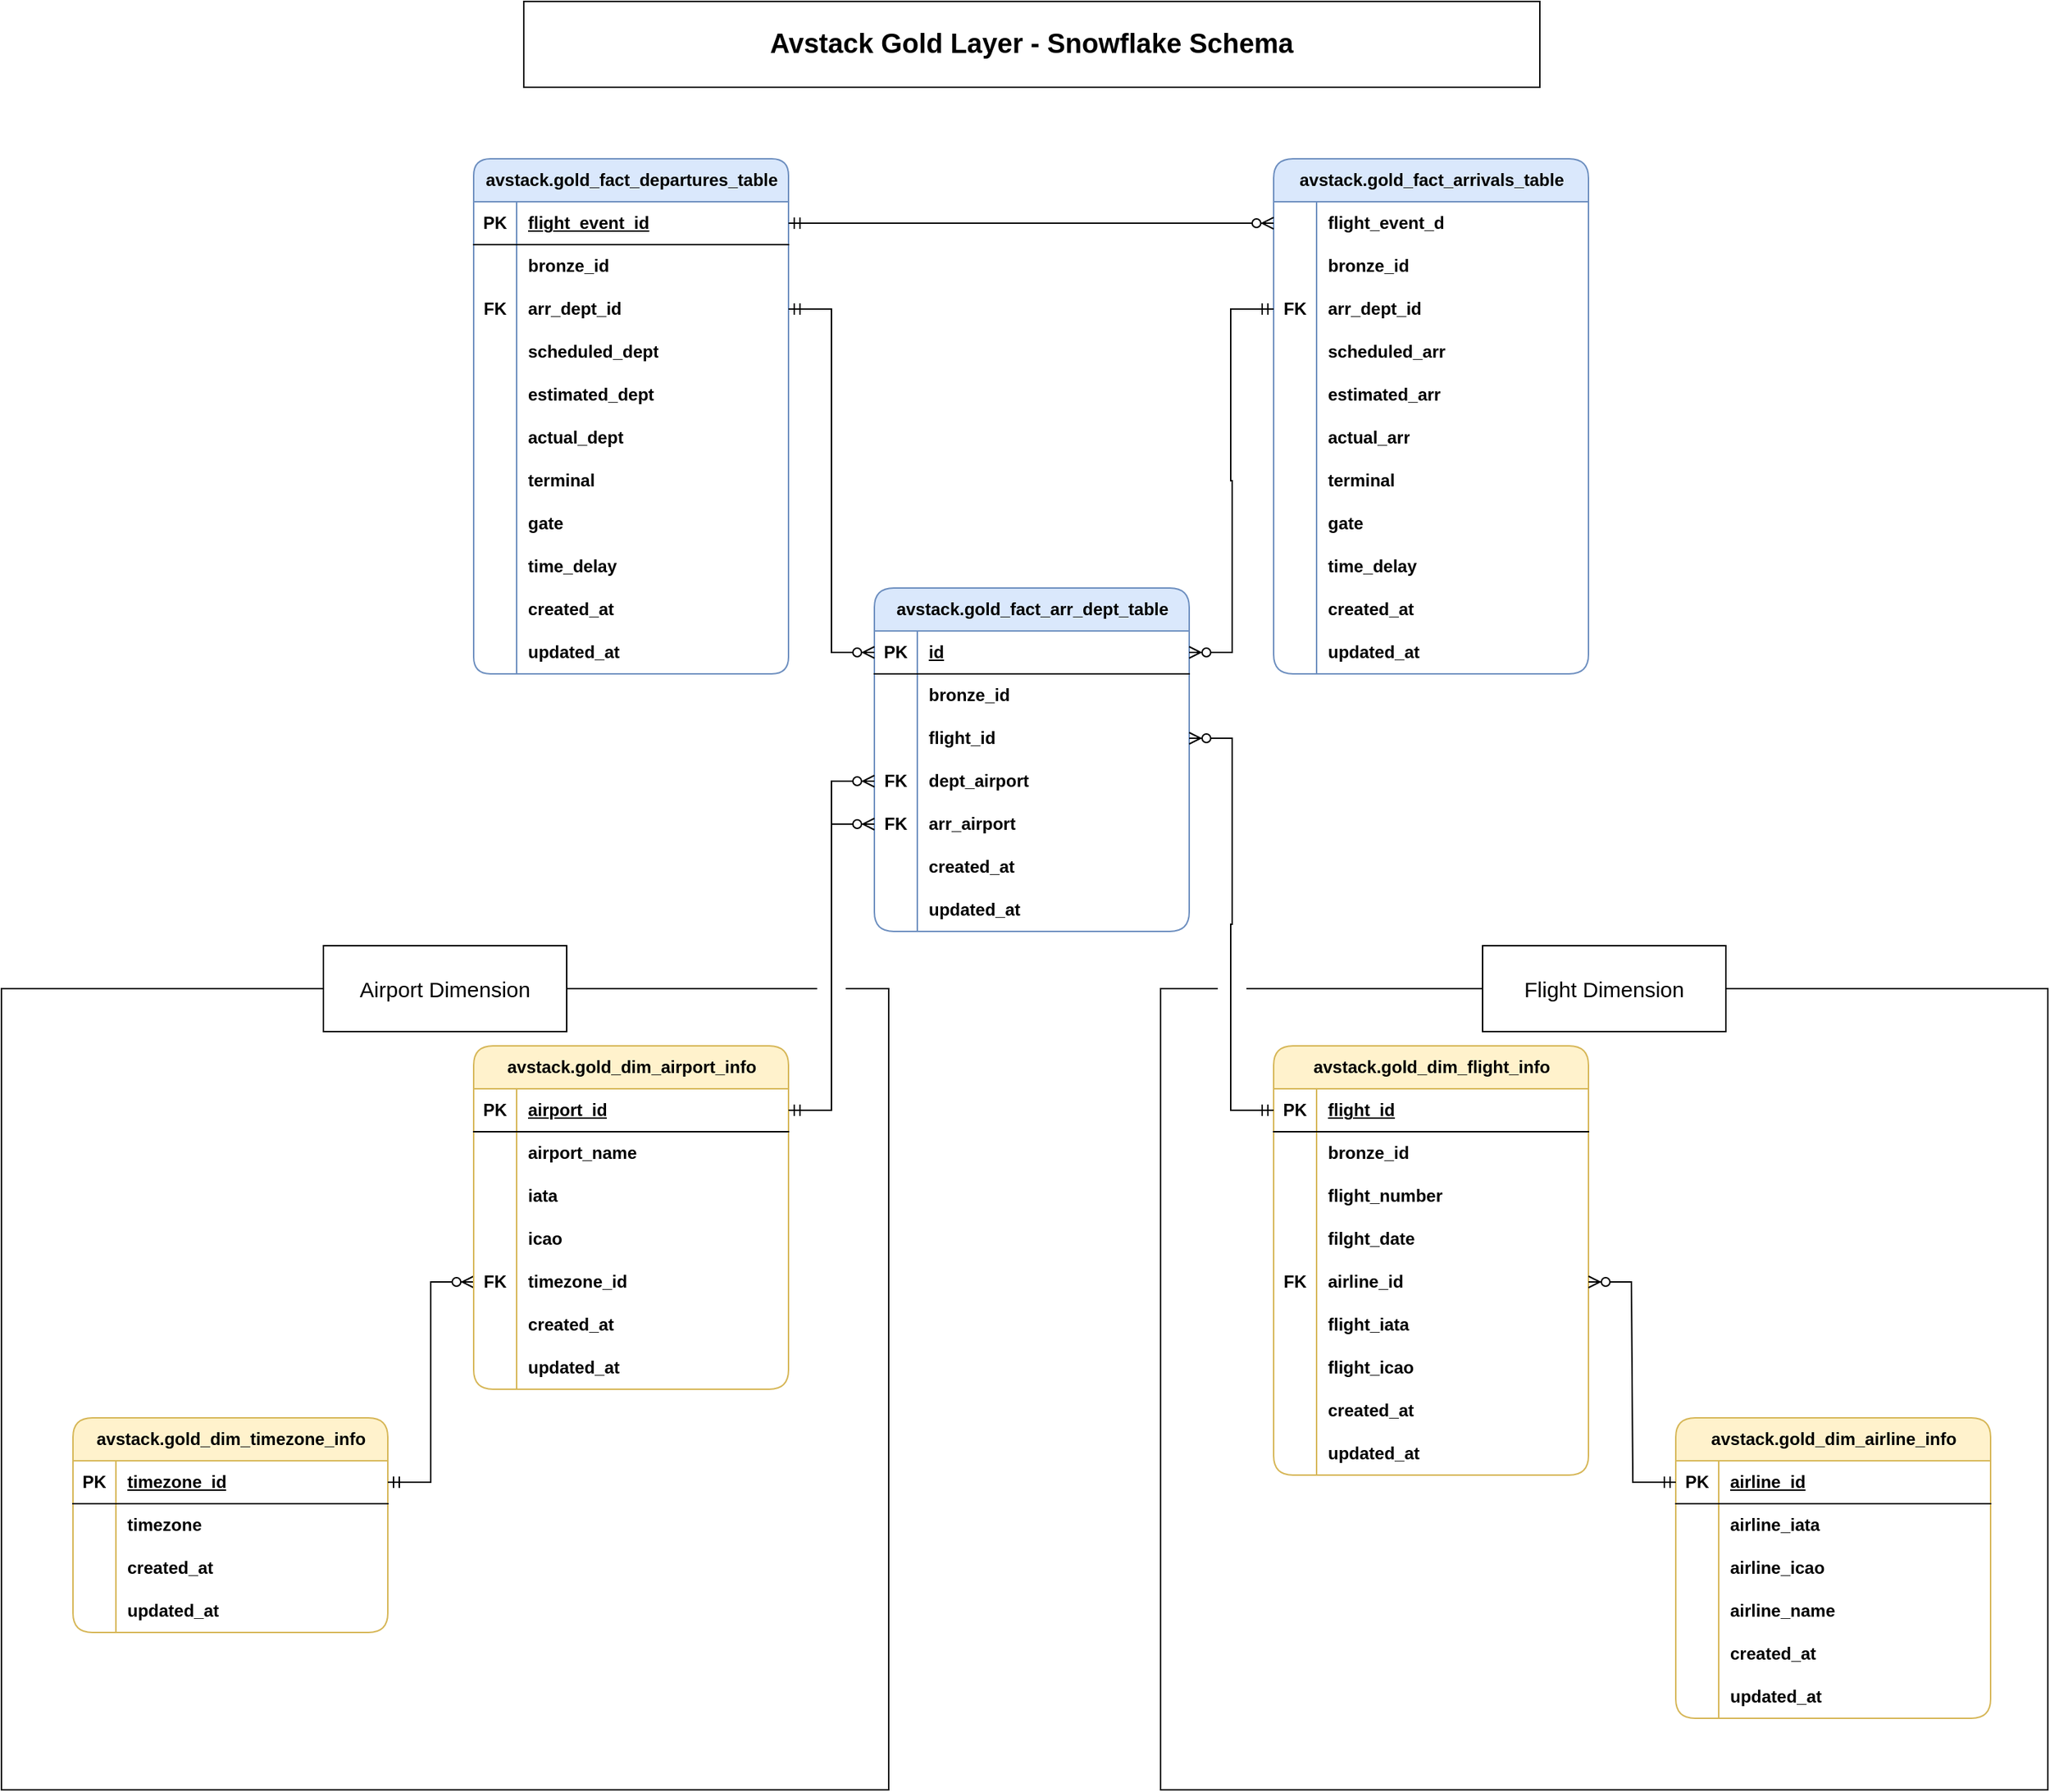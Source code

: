 <mxfile version="28.1.2">
  <diagram name="Page-1" id="s-k5LKBGCVv-NS5lAXXi">
    <mxGraphModel dx="2057" dy="1352" grid="1" gridSize="10" guides="1" tooltips="1" connect="1" arrows="1" fold="1" page="1" pageScale="1" pageWidth="1100" pageHeight="850" math="0" shadow="0">
      <root>
        <mxCell id="0" />
        <mxCell id="1" parent="0" />
        <mxCell id="lXnhext-8gW6o1avd_s1-208" value="" style="rounded=0;whiteSpace=wrap;html=1;fillStyle=solid;" vertex="1" parent="1">
          <mxGeometry x="390" y="840" width="620" height="560" as="geometry" />
        </mxCell>
        <mxCell id="lXnhext-8gW6o1avd_s1-209" value="" style="rounded=0;whiteSpace=wrap;html=1;strokeColor=none;" vertex="1" parent="1">
          <mxGeometry x="960" y="830" width="20" height="20" as="geometry" />
        </mxCell>
        <mxCell id="lXnhext-8gW6o1avd_s1-204" value="" style="rounded=0;whiteSpace=wrap;html=1;" vertex="1" parent="1">
          <mxGeometry x="1200" y="840" width="620" height="560" as="geometry" />
        </mxCell>
        <mxCell id="lXnhext-8gW6o1avd_s1-205" value="" style="rounded=0;whiteSpace=wrap;html=1;strokeColor=none;" vertex="1" parent="1">
          <mxGeometry x="1240" y="830" width="20" height="20" as="geometry" />
        </mxCell>
        <mxCell id="lXnhext-8gW6o1avd_s1-1" value="avstack.gold_dim_timezone_info" style="shape=table;startSize=30;container=1;collapsible=1;childLayout=tableLayout;fixedRows=1;rowLines=0;fontStyle=1;align=center;resizeLast=1;html=1;rounded=1;shadow=0;swimlaneLine=1;fillColor=#fff2cc;strokeColor=#d6b656;" vertex="1" parent="1">
          <mxGeometry x="440" y="1140" width="220" height="150" as="geometry" />
        </mxCell>
        <mxCell id="lXnhext-8gW6o1avd_s1-2" value="" style="shape=tableRow;horizontal=0;startSize=0;swimlaneHead=0;swimlaneBody=0;fillColor=none;collapsible=0;dropTarget=0;points=[[0,0.5],[1,0.5]];portConstraint=eastwest;top=0;left=0;right=0;bottom=1;" vertex="1" parent="lXnhext-8gW6o1avd_s1-1">
          <mxGeometry y="30" width="220" height="30" as="geometry" />
        </mxCell>
        <mxCell id="lXnhext-8gW6o1avd_s1-3" value="PK" style="shape=partialRectangle;connectable=0;fillColor=none;top=0;left=0;bottom=0;right=0;fontStyle=1;overflow=hidden;whiteSpace=wrap;html=1;" vertex="1" parent="lXnhext-8gW6o1avd_s1-2">
          <mxGeometry width="30" height="30" as="geometry">
            <mxRectangle width="30" height="30" as="alternateBounds" />
          </mxGeometry>
        </mxCell>
        <mxCell id="lXnhext-8gW6o1avd_s1-4" value="timezone_id" style="shape=partialRectangle;connectable=0;fillColor=none;top=0;left=0;bottom=0;right=0;align=left;spacingLeft=6;fontStyle=5;overflow=hidden;whiteSpace=wrap;html=1;" vertex="1" parent="lXnhext-8gW6o1avd_s1-2">
          <mxGeometry x="30" width="190" height="30" as="geometry">
            <mxRectangle width="190" height="30" as="alternateBounds" />
          </mxGeometry>
        </mxCell>
        <mxCell id="lXnhext-8gW6o1avd_s1-5" value="" style="shape=tableRow;horizontal=0;startSize=0;swimlaneHead=0;swimlaneBody=0;fillColor=none;collapsible=0;dropTarget=0;points=[[0,0.5],[1,0.5]];portConstraint=eastwest;top=0;left=0;right=0;bottom=0;" vertex="1" parent="lXnhext-8gW6o1avd_s1-1">
          <mxGeometry y="60" width="220" height="30" as="geometry" />
        </mxCell>
        <mxCell id="lXnhext-8gW6o1avd_s1-6" value="" style="shape=partialRectangle;connectable=0;fillColor=none;top=0;left=0;bottom=0;right=0;editable=1;overflow=hidden;whiteSpace=wrap;html=1;" vertex="1" parent="lXnhext-8gW6o1avd_s1-5">
          <mxGeometry width="30" height="30" as="geometry">
            <mxRectangle width="30" height="30" as="alternateBounds" />
          </mxGeometry>
        </mxCell>
        <mxCell id="lXnhext-8gW6o1avd_s1-7" value="timezone" style="shape=partialRectangle;connectable=0;fillColor=none;top=0;left=0;bottom=0;right=0;align=left;spacingLeft=6;overflow=hidden;whiteSpace=wrap;html=1;fontStyle=1" vertex="1" parent="lXnhext-8gW6o1avd_s1-5">
          <mxGeometry x="30" width="190" height="30" as="geometry">
            <mxRectangle width="190" height="30" as="alternateBounds" />
          </mxGeometry>
        </mxCell>
        <mxCell id="lXnhext-8gW6o1avd_s1-8" value="" style="shape=tableRow;horizontal=0;startSize=0;swimlaneHead=0;swimlaneBody=0;fillColor=none;collapsible=0;dropTarget=0;points=[[0,0.5],[1,0.5]];portConstraint=eastwest;top=0;left=0;right=0;bottom=0;" vertex="1" parent="lXnhext-8gW6o1avd_s1-1">
          <mxGeometry y="90" width="220" height="30" as="geometry" />
        </mxCell>
        <mxCell id="lXnhext-8gW6o1avd_s1-9" value="" style="shape=partialRectangle;connectable=0;fillColor=none;top=0;left=0;bottom=0;right=0;editable=1;overflow=hidden;whiteSpace=wrap;html=1;" vertex="1" parent="lXnhext-8gW6o1avd_s1-8">
          <mxGeometry width="30" height="30" as="geometry">
            <mxRectangle width="30" height="30" as="alternateBounds" />
          </mxGeometry>
        </mxCell>
        <mxCell id="lXnhext-8gW6o1avd_s1-10" value="created_at" style="shape=partialRectangle;connectable=0;fillColor=none;top=0;left=0;bottom=0;right=0;align=left;spacingLeft=6;overflow=hidden;whiteSpace=wrap;html=1;fontStyle=1" vertex="1" parent="lXnhext-8gW6o1avd_s1-8">
          <mxGeometry x="30" width="190" height="30" as="geometry">
            <mxRectangle width="190" height="30" as="alternateBounds" />
          </mxGeometry>
        </mxCell>
        <mxCell id="lXnhext-8gW6o1avd_s1-11" value="" style="shape=tableRow;horizontal=0;startSize=0;swimlaneHead=0;swimlaneBody=0;fillColor=none;collapsible=0;dropTarget=0;points=[[0,0.5],[1,0.5]];portConstraint=eastwest;top=0;left=0;right=0;bottom=0;" vertex="1" parent="lXnhext-8gW6o1avd_s1-1">
          <mxGeometry y="120" width="220" height="30" as="geometry" />
        </mxCell>
        <mxCell id="lXnhext-8gW6o1avd_s1-12" value="" style="shape=partialRectangle;connectable=0;fillColor=none;top=0;left=0;bottom=0;right=0;editable=1;overflow=hidden;whiteSpace=wrap;html=1;" vertex="1" parent="lXnhext-8gW6o1avd_s1-11">
          <mxGeometry width="30" height="30" as="geometry">
            <mxRectangle width="30" height="30" as="alternateBounds" />
          </mxGeometry>
        </mxCell>
        <mxCell id="lXnhext-8gW6o1avd_s1-13" value="updated_at" style="shape=partialRectangle;connectable=0;fillColor=none;top=0;left=0;bottom=0;right=0;align=left;spacingLeft=6;overflow=hidden;whiteSpace=wrap;html=1;fontStyle=1" vertex="1" parent="lXnhext-8gW6o1avd_s1-11">
          <mxGeometry x="30" width="190" height="30" as="geometry">
            <mxRectangle width="190" height="30" as="alternateBounds" />
          </mxGeometry>
        </mxCell>
        <mxCell id="lXnhext-8gW6o1avd_s1-15" value="" style="edgeStyle=entityRelationEdgeStyle;fontSize=12;html=1;endArrow=ERzeroToMany;startArrow=ERmandOne;rounded=0;exitX=1;exitY=0.5;exitDx=0;exitDy=0;entryX=0;entryY=0.5;entryDx=0;entryDy=0;" edge="1" parent="1" source="lXnhext-8gW6o1avd_s1-2" target="lXnhext-8gW6o1avd_s1-32">
          <mxGeometry width="100" height="100" relative="1" as="geometry">
            <mxPoint x="570" y="20" as="sourcePoint" />
            <mxPoint x="670" y="-80" as="targetPoint" />
          </mxGeometry>
        </mxCell>
        <object label="avstack.gold_dim_airport_info" id="lXnhext-8gW6o1avd_s1-16">
          <mxCell style="shape=table;startSize=30;container=1;collapsible=1;childLayout=tableLayout;fixedRows=1;rowLines=0;fontStyle=1;align=center;resizeLast=1;html=1;rounded=1;shadow=0;swimlaneLine=1;fillColor=#fff2cc;strokeColor=#d6b656;" vertex="1" parent="1">
            <mxGeometry x="720" y="880" width="220" height="240" as="geometry" />
          </mxCell>
        </object>
        <mxCell id="lXnhext-8gW6o1avd_s1-17" value="" style="shape=tableRow;horizontal=0;startSize=0;swimlaneHead=0;swimlaneBody=0;fillColor=none;collapsible=0;dropTarget=0;points=[[0,0.5],[1,0.5]];portConstraint=eastwest;top=0;left=0;right=0;bottom=1;" vertex="1" parent="lXnhext-8gW6o1avd_s1-16">
          <mxGeometry y="30" width="220" height="30" as="geometry" />
        </mxCell>
        <mxCell id="lXnhext-8gW6o1avd_s1-18" value="PK" style="shape=partialRectangle;connectable=0;fillColor=none;top=0;left=0;bottom=0;right=0;fontStyle=1;overflow=hidden;whiteSpace=wrap;html=1;" vertex="1" parent="lXnhext-8gW6o1avd_s1-17">
          <mxGeometry width="30" height="30" as="geometry">
            <mxRectangle width="30" height="30" as="alternateBounds" />
          </mxGeometry>
        </mxCell>
        <mxCell id="lXnhext-8gW6o1avd_s1-19" value="airport_id" style="shape=partialRectangle;connectable=0;fillColor=none;top=0;left=0;bottom=0;right=0;align=left;spacingLeft=6;fontStyle=5;overflow=hidden;whiteSpace=wrap;html=1;" vertex="1" parent="lXnhext-8gW6o1avd_s1-17">
          <mxGeometry x="30" width="190" height="30" as="geometry">
            <mxRectangle width="190" height="30" as="alternateBounds" />
          </mxGeometry>
        </mxCell>
        <mxCell id="lXnhext-8gW6o1avd_s1-20" value="" style="shape=tableRow;horizontal=0;startSize=0;swimlaneHead=0;swimlaneBody=0;fillColor=none;collapsible=0;dropTarget=0;points=[[0,0.5],[1,0.5]];portConstraint=eastwest;top=0;left=0;right=0;bottom=0;" vertex="1" parent="lXnhext-8gW6o1avd_s1-16">
          <mxGeometry y="60" width="220" height="30" as="geometry" />
        </mxCell>
        <mxCell id="lXnhext-8gW6o1avd_s1-21" value="" style="shape=partialRectangle;connectable=0;fillColor=none;top=0;left=0;bottom=0;right=0;editable=1;overflow=hidden;whiteSpace=wrap;html=1;" vertex="1" parent="lXnhext-8gW6o1avd_s1-20">
          <mxGeometry width="30" height="30" as="geometry">
            <mxRectangle width="30" height="30" as="alternateBounds" />
          </mxGeometry>
        </mxCell>
        <mxCell id="lXnhext-8gW6o1avd_s1-22" value="airport_name" style="shape=partialRectangle;connectable=0;fillColor=none;top=0;left=0;bottom=0;right=0;align=left;spacingLeft=6;overflow=hidden;whiteSpace=wrap;html=1;fontStyle=1" vertex="1" parent="lXnhext-8gW6o1avd_s1-20">
          <mxGeometry x="30" width="190" height="30" as="geometry">
            <mxRectangle width="190" height="30" as="alternateBounds" />
          </mxGeometry>
        </mxCell>
        <mxCell id="lXnhext-8gW6o1avd_s1-23" value="" style="shape=tableRow;horizontal=0;startSize=0;swimlaneHead=0;swimlaneBody=0;fillColor=none;collapsible=0;dropTarget=0;points=[[0,0.5],[1,0.5]];portConstraint=eastwest;top=0;left=0;right=0;bottom=0;" vertex="1" parent="lXnhext-8gW6o1avd_s1-16">
          <mxGeometry y="90" width="220" height="30" as="geometry" />
        </mxCell>
        <mxCell id="lXnhext-8gW6o1avd_s1-24" value="" style="shape=partialRectangle;connectable=0;fillColor=none;top=0;left=0;bottom=0;right=0;editable=1;overflow=hidden;whiteSpace=wrap;html=1;" vertex="1" parent="lXnhext-8gW6o1avd_s1-23">
          <mxGeometry width="30" height="30" as="geometry">
            <mxRectangle width="30" height="30" as="alternateBounds" />
          </mxGeometry>
        </mxCell>
        <mxCell id="lXnhext-8gW6o1avd_s1-25" value="iata" style="shape=partialRectangle;connectable=0;fillColor=none;top=0;left=0;bottom=0;right=0;align=left;spacingLeft=6;overflow=hidden;whiteSpace=wrap;html=1;fontStyle=1" vertex="1" parent="lXnhext-8gW6o1avd_s1-23">
          <mxGeometry x="30" width="190" height="30" as="geometry">
            <mxRectangle width="190" height="30" as="alternateBounds" />
          </mxGeometry>
        </mxCell>
        <mxCell id="lXnhext-8gW6o1avd_s1-26" value="" style="shape=tableRow;horizontal=0;startSize=0;swimlaneHead=0;swimlaneBody=0;fillColor=none;collapsible=0;dropTarget=0;points=[[0,0.5],[1,0.5]];portConstraint=eastwest;top=0;left=0;right=0;bottom=0;" vertex="1" parent="lXnhext-8gW6o1avd_s1-16">
          <mxGeometry y="120" width="220" height="30" as="geometry" />
        </mxCell>
        <mxCell id="lXnhext-8gW6o1avd_s1-27" value="" style="shape=partialRectangle;connectable=0;fillColor=none;top=0;left=0;bottom=0;right=0;editable=1;overflow=hidden;whiteSpace=wrap;html=1;" vertex="1" parent="lXnhext-8gW6o1avd_s1-26">
          <mxGeometry width="30" height="30" as="geometry">
            <mxRectangle width="30" height="30" as="alternateBounds" />
          </mxGeometry>
        </mxCell>
        <mxCell id="lXnhext-8gW6o1avd_s1-28" value="icao" style="shape=partialRectangle;connectable=0;fillColor=none;top=0;left=0;bottom=0;right=0;align=left;spacingLeft=6;overflow=hidden;whiteSpace=wrap;html=1;fontStyle=1" vertex="1" parent="lXnhext-8gW6o1avd_s1-26">
          <mxGeometry x="30" width="190" height="30" as="geometry">
            <mxRectangle width="190" height="30" as="alternateBounds" />
          </mxGeometry>
        </mxCell>
        <mxCell id="lXnhext-8gW6o1avd_s1-32" style="shape=tableRow;horizontal=0;startSize=0;swimlaneHead=0;swimlaneBody=0;fillColor=none;collapsible=0;dropTarget=0;points=[[0,0.5],[1,0.5]];portConstraint=eastwest;top=0;left=0;right=0;bottom=0;" vertex="1" parent="lXnhext-8gW6o1avd_s1-16">
          <mxGeometry y="150" width="220" height="30" as="geometry" />
        </mxCell>
        <mxCell id="lXnhext-8gW6o1avd_s1-33" value="&lt;b&gt;FK&lt;/b&gt;" style="shape=partialRectangle;connectable=0;fillColor=none;top=0;left=0;bottom=0;right=0;editable=1;overflow=hidden;whiteSpace=wrap;html=1;" vertex="1" parent="lXnhext-8gW6o1avd_s1-32">
          <mxGeometry width="30" height="30" as="geometry">
            <mxRectangle width="30" height="30" as="alternateBounds" />
          </mxGeometry>
        </mxCell>
        <mxCell id="lXnhext-8gW6o1avd_s1-34" value="timezone_id" style="shape=partialRectangle;connectable=0;fillColor=none;top=0;left=0;bottom=0;right=0;align=left;spacingLeft=6;overflow=hidden;whiteSpace=wrap;html=1;fontStyle=1" vertex="1" parent="lXnhext-8gW6o1avd_s1-32">
          <mxGeometry x="30" width="190" height="30" as="geometry">
            <mxRectangle width="190" height="30" as="alternateBounds" />
          </mxGeometry>
        </mxCell>
        <mxCell id="lXnhext-8gW6o1avd_s1-47" style="shape=tableRow;horizontal=0;startSize=0;swimlaneHead=0;swimlaneBody=0;fillColor=none;collapsible=0;dropTarget=0;points=[[0,0.5],[1,0.5]];portConstraint=eastwest;top=0;left=0;right=0;bottom=0;" vertex="1" parent="lXnhext-8gW6o1avd_s1-16">
          <mxGeometry y="180" width="220" height="30" as="geometry" />
        </mxCell>
        <mxCell id="lXnhext-8gW6o1avd_s1-48" style="shape=partialRectangle;connectable=0;fillColor=none;top=0;left=0;bottom=0;right=0;editable=1;overflow=hidden;whiteSpace=wrap;html=1;" vertex="1" parent="lXnhext-8gW6o1avd_s1-47">
          <mxGeometry width="30" height="30" as="geometry">
            <mxRectangle width="30" height="30" as="alternateBounds" />
          </mxGeometry>
        </mxCell>
        <mxCell id="lXnhext-8gW6o1avd_s1-49" value="created_at" style="shape=partialRectangle;connectable=0;fillColor=none;top=0;left=0;bottom=0;right=0;align=left;spacingLeft=6;overflow=hidden;whiteSpace=wrap;html=1;fontStyle=1" vertex="1" parent="lXnhext-8gW6o1avd_s1-47">
          <mxGeometry x="30" width="190" height="30" as="geometry">
            <mxRectangle width="190" height="30" as="alternateBounds" />
          </mxGeometry>
        </mxCell>
        <mxCell id="lXnhext-8gW6o1avd_s1-44" style="shape=tableRow;horizontal=0;startSize=0;swimlaneHead=0;swimlaneBody=0;fillColor=none;collapsible=0;dropTarget=0;points=[[0,0.5],[1,0.5]];portConstraint=eastwest;top=0;left=0;right=0;bottom=0;" vertex="1" parent="lXnhext-8gW6o1avd_s1-16">
          <mxGeometry y="210" width="220" height="30" as="geometry" />
        </mxCell>
        <mxCell id="lXnhext-8gW6o1avd_s1-45" style="shape=partialRectangle;connectable=0;fillColor=none;top=0;left=0;bottom=0;right=0;editable=1;overflow=hidden;whiteSpace=wrap;html=1;" vertex="1" parent="lXnhext-8gW6o1avd_s1-44">
          <mxGeometry width="30" height="30" as="geometry">
            <mxRectangle width="30" height="30" as="alternateBounds" />
          </mxGeometry>
        </mxCell>
        <mxCell id="lXnhext-8gW6o1avd_s1-46" value="updated_at" style="shape=partialRectangle;connectable=0;fillColor=none;top=0;left=0;bottom=0;right=0;align=left;spacingLeft=6;overflow=hidden;whiteSpace=wrap;html=1;fontStyle=1" vertex="1" parent="lXnhext-8gW6o1avd_s1-44">
          <mxGeometry x="30" width="190" height="30" as="geometry">
            <mxRectangle width="190" height="30" as="alternateBounds" />
          </mxGeometry>
        </mxCell>
        <object label="avstack.gold_dim_airline_info" id="lXnhext-8gW6o1avd_s1-50">
          <mxCell style="shape=table;startSize=30;container=1;collapsible=1;childLayout=tableLayout;fixedRows=1;rowLines=0;fontStyle=1;align=center;resizeLast=1;html=1;rounded=1;shadow=0;swimlaneLine=1;fillColor=#fff2cc;strokeColor=#d6b656;" vertex="1" parent="1">
            <mxGeometry x="1560" y="1140" width="220" height="210" as="geometry" />
          </mxCell>
        </object>
        <mxCell id="lXnhext-8gW6o1avd_s1-51" value="" style="shape=tableRow;horizontal=0;startSize=0;swimlaneHead=0;swimlaneBody=0;fillColor=none;collapsible=0;dropTarget=0;points=[[0,0.5],[1,0.5]];portConstraint=eastwest;top=0;left=0;right=0;bottom=1;" vertex="1" parent="lXnhext-8gW6o1avd_s1-50">
          <mxGeometry y="30" width="220" height="30" as="geometry" />
        </mxCell>
        <mxCell id="lXnhext-8gW6o1avd_s1-52" value="PK" style="shape=partialRectangle;connectable=0;fillColor=none;top=0;left=0;bottom=0;right=0;fontStyle=1;overflow=hidden;whiteSpace=wrap;html=1;" vertex="1" parent="lXnhext-8gW6o1avd_s1-51">
          <mxGeometry width="30" height="30" as="geometry">
            <mxRectangle width="30" height="30" as="alternateBounds" />
          </mxGeometry>
        </mxCell>
        <mxCell id="lXnhext-8gW6o1avd_s1-53" value="airline_id" style="shape=partialRectangle;connectable=0;fillColor=none;top=0;left=0;bottom=0;right=0;align=left;spacingLeft=6;fontStyle=5;overflow=hidden;whiteSpace=wrap;html=1;" vertex="1" parent="lXnhext-8gW6o1avd_s1-51">
          <mxGeometry x="30" width="190" height="30" as="geometry">
            <mxRectangle width="190" height="30" as="alternateBounds" />
          </mxGeometry>
        </mxCell>
        <mxCell id="lXnhext-8gW6o1avd_s1-54" value="" style="shape=tableRow;horizontal=0;startSize=0;swimlaneHead=0;swimlaneBody=0;fillColor=none;collapsible=0;dropTarget=0;points=[[0,0.5],[1,0.5]];portConstraint=eastwest;top=0;left=0;right=0;bottom=0;" vertex="1" parent="lXnhext-8gW6o1avd_s1-50">
          <mxGeometry y="60" width="220" height="30" as="geometry" />
        </mxCell>
        <mxCell id="lXnhext-8gW6o1avd_s1-55" value="" style="shape=partialRectangle;connectable=0;fillColor=none;top=0;left=0;bottom=0;right=0;editable=1;overflow=hidden;whiteSpace=wrap;html=1;" vertex="1" parent="lXnhext-8gW6o1avd_s1-54">
          <mxGeometry width="30" height="30" as="geometry">
            <mxRectangle width="30" height="30" as="alternateBounds" />
          </mxGeometry>
        </mxCell>
        <mxCell id="lXnhext-8gW6o1avd_s1-56" value="airline_iata" style="shape=partialRectangle;connectable=0;fillColor=none;top=0;left=0;bottom=0;right=0;align=left;spacingLeft=6;overflow=hidden;whiteSpace=wrap;html=1;fontStyle=1" vertex="1" parent="lXnhext-8gW6o1avd_s1-54">
          <mxGeometry x="30" width="190" height="30" as="geometry">
            <mxRectangle width="190" height="30" as="alternateBounds" />
          </mxGeometry>
        </mxCell>
        <mxCell id="lXnhext-8gW6o1avd_s1-57" value="" style="shape=tableRow;horizontal=0;startSize=0;swimlaneHead=0;swimlaneBody=0;fillColor=none;collapsible=0;dropTarget=0;points=[[0,0.5],[1,0.5]];portConstraint=eastwest;top=0;left=0;right=0;bottom=0;" vertex="1" parent="lXnhext-8gW6o1avd_s1-50">
          <mxGeometry y="90" width="220" height="30" as="geometry" />
        </mxCell>
        <mxCell id="lXnhext-8gW6o1avd_s1-58" value="" style="shape=partialRectangle;connectable=0;fillColor=none;top=0;left=0;bottom=0;right=0;editable=1;overflow=hidden;whiteSpace=wrap;html=1;" vertex="1" parent="lXnhext-8gW6o1avd_s1-57">
          <mxGeometry width="30" height="30" as="geometry">
            <mxRectangle width="30" height="30" as="alternateBounds" />
          </mxGeometry>
        </mxCell>
        <mxCell id="lXnhext-8gW6o1avd_s1-59" value="airline_icao" style="shape=partialRectangle;connectable=0;fillColor=none;top=0;left=0;bottom=0;right=0;align=left;spacingLeft=6;overflow=hidden;whiteSpace=wrap;html=1;fontStyle=1" vertex="1" parent="lXnhext-8gW6o1avd_s1-57">
          <mxGeometry x="30" width="190" height="30" as="geometry">
            <mxRectangle width="190" height="30" as="alternateBounds" />
          </mxGeometry>
        </mxCell>
        <mxCell id="lXnhext-8gW6o1avd_s1-60" value="" style="shape=tableRow;horizontal=0;startSize=0;swimlaneHead=0;swimlaneBody=0;fillColor=none;collapsible=0;dropTarget=0;points=[[0,0.5],[1,0.5]];portConstraint=eastwest;top=0;left=0;right=0;bottom=0;" vertex="1" parent="lXnhext-8gW6o1avd_s1-50">
          <mxGeometry y="120" width="220" height="30" as="geometry" />
        </mxCell>
        <mxCell id="lXnhext-8gW6o1avd_s1-61" value="" style="shape=partialRectangle;connectable=0;fillColor=none;top=0;left=0;bottom=0;right=0;editable=1;overflow=hidden;whiteSpace=wrap;html=1;" vertex="1" parent="lXnhext-8gW6o1avd_s1-60">
          <mxGeometry width="30" height="30" as="geometry">
            <mxRectangle width="30" height="30" as="alternateBounds" />
          </mxGeometry>
        </mxCell>
        <mxCell id="lXnhext-8gW6o1avd_s1-62" value="airline_name" style="shape=partialRectangle;connectable=0;fillColor=none;top=0;left=0;bottom=0;right=0;align=left;spacingLeft=6;overflow=hidden;whiteSpace=wrap;html=1;fontStyle=1" vertex="1" parent="lXnhext-8gW6o1avd_s1-60">
          <mxGeometry x="30" width="190" height="30" as="geometry">
            <mxRectangle width="190" height="30" as="alternateBounds" />
          </mxGeometry>
        </mxCell>
        <mxCell id="lXnhext-8gW6o1avd_s1-63" style="shape=tableRow;horizontal=0;startSize=0;swimlaneHead=0;swimlaneBody=0;fillColor=none;collapsible=0;dropTarget=0;points=[[0,0.5],[1,0.5]];portConstraint=eastwest;top=0;left=0;right=0;bottom=0;" vertex="1" parent="lXnhext-8gW6o1avd_s1-50">
          <mxGeometry y="150" width="220" height="30" as="geometry" />
        </mxCell>
        <mxCell id="lXnhext-8gW6o1avd_s1-64" value="" style="shape=partialRectangle;connectable=0;fillColor=none;top=0;left=0;bottom=0;right=0;editable=1;overflow=hidden;whiteSpace=wrap;html=1;" vertex="1" parent="lXnhext-8gW6o1avd_s1-63">
          <mxGeometry width="30" height="30" as="geometry">
            <mxRectangle width="30" height="30" as="alternateBounds" />
          </mxGeometry>
        </mxCell>
        <mxCell id="lXnhext-8gW6o1avd_s1-65" value="created_at" style="shape=partialRectangle;connectable=0;fillColor=none;top=0;left=0;bottom=0;right=0;align=left;spacingLeft=6;overflow=hidden;whiteSpace=wrap;html=1;fontStyle=1" vertex="1" parent="lXnhext-8gW6o1avd_s1-63">
          <mxGeometry x="30" width="190" height="30" as="geometry">
            <mxRectangle width="190" height="30" as="alternateBounds" />
          </mxGeometry>
        </mxCell>
        <mxCell id="lXnhext-8gW6o1avd_s1-66" style="shape=tableRow;horizontal=0;startSize=0;swimlaneHead=0;swimlaneBody=0;fillColor=none;collapsible=0;dropTarget=0;points=[[0,0.5],[1,0.5]];portConstraint=eastwest;top=0;left=0;right=0;bottom=0;" vertex="1" parent="lXnhext-8gW6o1avd_s1-50">
          <mxGeometry y="180" width="220" height="30" as="geometry" />
        </mxCell>
        <mxCell id="lXnhext-8gW6o1avd_s1-67" style="shape=partialRectangle;connectable=0;fillColor=none;top=0;left=0;bottom=0;right=0;editable=1;overflow=hidden;whiteSpace=wrap;html=1;" vertex="1" parent="lXnhext-8gW6o1avd_s1-66">
          <mxGeometry width="30" height="30" as="geometry">
            <mxRectangle width="30" height="30" as="alternateBounds" />
          </mxGeometry>
        </mxCell>
        <mxCell id="lXnhext-8gW6o1avd_s1-68" value="updated_at" style="shape=partialRectangle;connectable=0;fillColor=none;top=0;left=0;bottom=0;right=0;align=left;spacingLeft=6;overflow=hidden;whiteSpace=wrap;html=1;fontStyle=1" vertex="1" parent="lXnhext-8gW6o1avd_s1-66">
          <mxGeometry x="30" width="190" height="30" as="geometry">
            <mxRectangle width="190" height="30" as="alternateBounds" />
          </mxGeometry>
        </mxCell>
        <object label="avstack.gold_dim_flight_info" id="lXnhext-8gW6o1avd_s1-72">
          <mxCell style="shape=table;startSize=30;container=1;collapsible=1;childLayout=tableLayout;fixedRows=1;rowLines=0;fontStyle=1;align=center;resizeLast=1;html=1;rounded=1;shadow=0;swimlaneLine=1;fillColor=#fff2cc;strokeColor=#d6b656;" vertex="1" parent="1">
            <mxGeometry x="1279" y="880" width="220" height="300" as="geometry" />
          </mxCell>
        </object>
        <mxCell id="lXnhext-8gW6o1avd_s1-73" value="" style="shape=tableRow;horizontal=0;startSize=0;swimlaneHead=0;swimlaneBody=0;fillColor=none;collapsible=0;dropTarget=0;points=[[0,0.5],[1,0.5]];portConstraint=eastwest;top=0;left=0;right=0;bottom=1;" vertex="1" parent="lXnhext-8gW6o1avd_s1-72">
          <mxGeometry y="30" width="220" height="30" as="geometry" />
        </mxCell>
        <mxCell id="lXnhext-8gW6o1avd_s1-74" value="PK" style="shape=partialRectangle;connectable=0;fillColor=none;top=0;left=0;bottom=0;right=0;fontStyle=1;overflow=hidden;whiteSpace=wrap;html=1;" vertex="1" parent="lXnhext-8gW6o1avd_s1-73">
          <mxGeometry width="30" height="30" as="geometry">
            <mxRectangle width="30" height="30" as="alternateBounds" />
          </mxGeometry>
        </mxCell>
        <mxCell id="lXnhext-8gW6o1avd_s1-75" value="flight_id" style="shape=partialRectangle;connectable=0;fillColor=none;top=0;left=0;bottom=0;right=0;align=left;spacingLeft=6;fontStyle=5;overflow=hidden;whiteSpace=wrap;html=1;" vertex="1" parent="lXnhext-8gW6o1avd_s1-73">
          <mxGeometry x="30" width="190" height="30" as="geometry">
            <mxRectangle width="190" height="30" as="alternateBounds" />
          </mxGeometry>
        </mxCell>
        <mxCell id="lXnhext-8gW6o1avd_s1-76" value="" style="shape=tableRow;horizontal=0;startSize=0;swimlaneHead=0;swimlaneBody=0;fillColor=none;collapsible=0;dropTarget=0;points=[[0,0.5],[1,0.5]];portConstraint=eastwest;top=0;left=0;right=0;bottom=0;" vertex="1" parent="lXnhext-8gW6o1avd_s1-72">
          <mxGeometry y="60" width="220" height="30" as="geometry" />
        </mxCell>
        <mxCell id="lXnhext-8gW6o1avd_s1-77" value="" style="shape=partialRectangle;connectable=0;fillColor=none;top=0;left=0;bottom=0;right=0;editable=1;overflow=hidden;whiteSpace=wrap;html=1;" vertex="1" parent="lXnhext-8gW6o1avd_s1-76">
          <mxGeometry width="30" height="30" as="geometry">
            <mxRectangle width="30" height="30" as="alternateBounds" />
          </mxGeometry>
        </mxCell>
        <mxCell id="lXnhext-8gW6o1avd_s1-78" value="bronze_id" style="shape=partialRectangle;connectable=0;fillColor=none;top=0;left=0;bottom=0;right=0;align=left;spacingLeft=6;overflow=hidden;whiteSpace=wrap;html=1;fontStyle=1" vertex="1" parent="lXnhext-8gW6o1avd_s1-76">
          <mxGeometry x="30" width="190" height="30" as="geometry">
            <mxRectangle width="190" height="30" as="alternateBounds" />
          </mxGeometry>
        </mxCell>
        <mxCell id="lXnhext-8gW6o1avd_s1-79" value="" style="shape=tableRow;horizontal=0;startSize=0;swimlaneHead=0;swimlaneBody=0;fillColor=none;collapsible=0;dropTarget=0;points=[[0,0.5],[1,0.5]];portConstraint=eastwest;top=0;left=0;right=0;bottom=0;" vertex="1" parent="lXnhext-8gW6o1avd_s1-72">
          <mxGeometry y="90" width="220" height="30" as="geometry" />
        </mxCell>
        <mxCell id="lXnhext-8gW6o1avd_s1-80" value="" style="shape=partialRectangle;connectable=0;fillColor=none;top=0;left=0;bottom=0;right=0;editable=1;overflow=hidden;whiteSpace=wrap;html=1;" vertex="1" parent="lXnhext-8gW6o1avd_s1-79">
          <mxGeometry width="30" height="30" as="geometry">
            <mxRectangle width="30" height="30" as="alternateBounds" />
          </mxGeometry>
        </mxCell>
        <mxCell id="lXnhext-8gW6o1avd_s1-81" value="flight_number" style="shape=partialRectangle;connectable=0;fillColor=none;top=0;left=0;bottom=0;right=0;align=left;spacingLeft=6;overflow=hidden;whiteSpace=wrap;html=1;fontStyle=1" vertex="1" parent="lXnhext-8gW6o1avd_s1-79">
          <mxGeometry x="30" width="190" height="30" as="geometry">
            <mxRectangle width="190" height="30" as="alternateBounds" />
          </mxGeometry>
        </mxCell>
        <mxCell id="lXnhext-8gW6o1avd_s1-82" value="" style="shape=tableRow;horizontal=0;startSize=0;swimlaneHead=0;swimlaneBody=0;fillColor=none;collapsible=0;dropTarget=0;points=[[0,0.5],[1,0.5]];portConstraint=eastwest;top=0;left=0;right=0;bottom=0;" vertex="1" parent="lXnhext-8gW6o1avd_s1-72">
          <mxGeometry y="120" width="220" height="30" as="geometry" />
        </mxCell>
        <mxCell id="lXnhext-8gW6o1avd_s1-83" value="" style="shape=partialRectangle;connectable=0;fillColor=none;top=0;left=0;bottom=0;right=0;editable=1;overflow=hidden;whiteSpace=wrap;html=1;" vertex="1" parent="lXnhext-8gW6o1avd_s1-82">
          <mxGeometry width="30" height="30" as="geometry">
            <mxRectangle width="30" height="30" as="alternateBounds" />
          </mxGeometry>
        </mxCell>
        <mxCell id="lXnhext-8gW6o1avd_s1-84" value="filght_date" style="shape=partialRectangle;connectable=0;fillColor=none;top=0;left=0;bottom=0;right=0;align=left;spacingLeft=6;overflow=hidden;whiteSpace=wrap;html=1;fontStyle=1" vertex="1" parent="lXnhext-8gW6o1avd_s1-82">
          <mxGeometry x="30" width="190" height="30" as="geometry">
            <mxRectangle width="190" height="30" as="alternateBounds" />
          </mxGeometry>
        </mxCell>
        <mxCell id="lXnhext-8gW6o1avd_s1-85" style="shape=tableRow;horizontal=0;startSize=0;swimlaneHead=0;swimlaneBody=0;fillColor=none;collapsible=0;dropTarget=0;points=[[0,0.5],[1,0.5]];portConstraint=eastwest;top=0;left=0;right=0;bottom=0;" vertex="1" parent="lXnhext-8gW6o1avd_s1-72">
          <mxGeometry y="150" width="220" height="30" as="geometry" />
        </mxCell>
        <mxCell id="lXnhext-8gW6o1avd_s1-86" value="&lt;b&gt;FK&lt;/b&gt;" style="shape=partialRectangle;connectable=0;fillColor=none;top=0;left=0;bottom=0;right=0;editable=1;overflow=hidden;whiteSpace=wrap;html=1;" vertex="1" parent="lXnhext-8gW6o1avd_s1-85">
          <mxGeometry width="30" height="30" as="geometry">
            <mxRectangle width="30" height="30" as="alternateBounds" />
          </mxGeometry>
        </mxCell>
        <mxCell id="lXnhext-8gW6o1avd_s1-87" value="airline_id" style="shape=partialRectangle;connectable=0;fillColor=none;top=0;left=0;bottom=0;right=0;align=left;spacingLeft=6;overflow=hidden;whiteSpace=wrap;html=1;fontStyle=1" vertex="1" parent="lXnhext-8gW6o1avd_s1-85">
          <mxGeometry x="30" width="190" height="30" as="geometry">
            <mxRectangle width="190" height="30" as="alternateBounds" />
          </mxGeometry>
        </mxCell>
        <mxCell id="lXnhext-8gW6o1avd_s1-88" style="shape=tableRow;horizontal=0;startSize=0;swimlaneHead=0;swimlaneBody=0;fillColor=none;collapsible=0;dropTarget=0;points=[[0,0.5],[1,0.5]];portConstraint=eastwest;top=0;left=0;right=0;bottom=0;" vertex="1" parent="lXnhext-8gW6o1avd_s1-72">
          <mxGeometry y="180" width="220" height="30" as="geometry" />
        </mxCell>
        <mxCell id="lXnhext-8gW6o1avd_s1-89" style="shape=partialRectangle;connectable=0;fillColor=none;top=0;left=0;bottom=0;right=0;editable=1;overflow=hidden;whiteSpace=wrap;html=1;" vertex="1" parent="lXnhext-8gW6o1avd_s1-88">
          <mxGeometry width="30" height="30" as="geometry">
            <mxRectangle width="30" height="30" as="alternateBounds" />
          </mxGeometry>
        </mxCell>
        <mxCell id="lXnhext-8gW6o1avd_s1-90" value="flight_iata" style="shape=partialRectangle;connectable=0;fillColor=none;top=0;left=0;bottom=0;right=0;align=left;spacingLeft=6;overflow=hidden;whiteSpace=wrap;html=1;fontStyle=1" vertex="1" parent="lXnhext-8gW6o1avd_s1-88">
          <mxGeometry x="30" width="190" height="30" as="geometry">
            <mxRectangle width="190" height="30" as="alternateBounds" />
          </mxGeometry>
        </mxCell>
        <mxCell id="lXnhext-8gW6o1avd_s1-91" style="shape=tableRow;horizontal=0;startSize=0;swimlaneHead=0;swimlaneBody=0;fillColor=none;collapsible=0;dropTarget=0;points=[[0,0.5],[1,0.5]];portConstraint=eastwest;top=0;left=0;right=0;bottom=0;" vertex="1" parent="lXnhext-8gW6o1avd_s1-72">
          <mxGeometry y="210" width="220" height="30" as="geometry" />
        </mxCell>
        <mxCell id="lXnhext-8gW6o1avd_s1-92" style="shape=partialRectangle;connectable=0;fillColor=none;top=0;left=0;bottom=0;right=0;editable=1;overflow=hidden;whiteSpace=wrap;html=1;" vertex="1" parent="lXnhext-8gW6o1avd_s1-91">
          <mxGeometry width="30" height="30" as="geometry">
            <mxRectangle width="30" height="30" as="alternateBounds" />
          </mxGeometry>
        </mxCell>
        <mxCell id="lXnhext-8gW6o1avd_s1-93" value="flight_icao" style="shape=partialRectangle;connectable=0;fillColor=none;top=0;left=0;bottom=0;right=0;align=left;spacingLeft=6;overflow=hidden;whiteSpace=wrap;html=1;fontStyle=1" vertex="1" parent="lXnhext-8gW6o1avd_s1-91">
          <mxGeometry x="30" width="190" height="30" as="geometry">
            <mxRectangle width="190" height="30" as="alternateBounds" />
          </mxGeometry>
        </mxCell>
        <mxCell id="lXnhext-8gW6o1avd_s1-94" style="shape=tableRow;horizontal=0;startSize=0;swimlaneHead=0;swimlaneBody=0;fillColor=none;collapsible=0;dropTarget=0;points=[[0,0.5],[1,0.5]];portConstraint=eastwest;top=0;left=0;right=0;bottom=0;" vertex="1" parent="lXnhext-8gW6o1avd_s1-72">
          <mxGeometry y="240" width="220" height="30" as="geometry" />
        </mxCell>
        <mxCell id="lXnhext-8gW6o1avd_s1-95" style="shape=partialRectangle;connectable=0;fillColor=none;top=0;left=0;bottom=0;right=0;editable=1;overflow=hidden;whiteSpace=wrap;html=1;" vertex="1" parent="lXnhext-8gW6o1avd_s1-94">
          <mxGeometry width="30" height="30" as="geometry">
            <mxRectangle width="30" height="30" as="alternateBounds" />
          </mxGeometry>
        </mxCell>
        <mxCell id="lXnhext-8gW6o1avd_s1-96" value="created_at" style="shape=partialRectangle;connectable=0;fillColor=none;top=0;left=0;bottom=0;right=0;align=left;spacingLeft=6;overflow=hidden;whiteSpace=wrap;html=1;fontStyle=1" vertex="1" parent="lXnhext-8gW6o1avd_s1-94">
          <mxGeometry x="30" width="190" height="30" as="geometry">
            <mxRectangle width="190" height="30" as="alternateBounds" />
          </mxGeometry>
        </mxCell>
        <mxCell id="lXnhext-8gW6o1avd_s1-97" style="shape=tableRow;horizontal=0;startSize=0;swimlaneHead=0;swimlaneBody=0;fillColor=none;collapsible=0;dropTarget=0;points=[[0,0.5],[1,0.5]];portConstraint=eastwest;top=0;left=0;right=0;bottom=0;" vertex="1" parent="lXnhext-8gW6o1avd_s1-72">
          <mxGeometry y="270" width="220" height="30" as="geometry" />
        </mxCell>
        <mxCell id="lXnhext-8gW6o1avd_s1-98" style="shape=partialRectangle;connectable=0;fillColor=none;top=0;left=0;bottom=0;right=0;editable=1;overflow=hidden;whiteSpace=wrap;html=1;" vertex="1" parent="lXnhext-8gW6o1avd_s1-97">
          <mxGeometry width="30" height="30" as="geometry">
            <mxRectangle width="30" height="30" as="alternateBounds" />
          </mxGeometry>
        </mxCell>
        <mxCell id="lXnhext-8gW6o1avd_s1-99" value="updated_at" style="shape=partialRectangle;connectable=0;fillColor=none;top=0;left=0;bottom=0;right=0;align=left;spacingLeft=6;overflow=hidden;whiteSpace=wrap;html=1;fontStyle=1" vertex="1" parent="lXnhext-8gW6o1avd_s1-97">
          <mxGeometry x="30" width="190" height="30" as="geometry">
            <mxRectangle width="190" height="30" as="alternateBounds" />
          </mxGeometry>
        </mxCell>
        <mxCell id="lXnhext-8gW6o1avd_s1-100" value="" style="edgeStyle=entityRelationEdgeStyle;fontSize=12;html=1;endArrow=ERzeroToMany;startArrow=ERmandOne;rounded=0;exitX=0;exitY=0.5;exitDx=0;exitDy=0;entryX=1;entryY=0.5;entryDx=0;entryDy=0;" edge="1" parent="1" source="lXnhext-8gW6o1avd_s1-51" target="lXnhext-8gW6o1avd_s1-85">
          <mxGeometry width="100" height="100" relative="1" as="geometry">
            <mxPoint x="500" y="310" as="sourcePoint" />
            <mxPoint x="560" y="600" as="targetPoint" />
          </mxGeometry>
        </mxCell>
        <object label="avstack.gold_fact_arr_dept_table" id="lXnhext-8gW6o1avd_s1-101">
          <mxCell style="shape=table;startSize=30;container=1;collapsible=1;childLayout=tableLayout;fixedRows=1;rowLines=0;fontStyle=1;align=center;resizeLast=1;html=1;rounded=1;shadow=0;swimlaneLine=1;fillColor=#dae8fc;strokeColor=#6c8ebf;" vertex="1" parent="1">
            <mxGeometry x="1000" y="560" width="220" height="240" as="geometry" />
          </mxCell>
        </object>
        <mxCell id="lXnhext-8gW6o1avd_s1-102" value="" style="shape=tableRow;horizontal=0;startSize=0;swimlaneHead=0;swimlaneBody=0;fillColor=none;collapsible=0;dropTarget=0;points=[[0,0.5],[1,0.5]];portConstraint=eastwest;top=0;left=0;right=0;bottom=1;" vertex="1" parent="lXnhext-8gW6o1avd_s1-101">
          <mxGeometry y="30" width="220" height="30" as="geometry" />
        </mxCell>
        <mxCell id="lXnhext-8gW6o1avd_s1-103" value="PK" style="shape=partialRectangle;connectable=0;fillColor=none;top=0;left=0;bottom=0;right=0;fontStyle=1;overflow=hidden;whiteSpace=wrap;html=1;" vertex="1" parent="lXnhext-8gW6o1avd_s1-102">
          <mxGeometry width="30" height="30" as="geometry">
            <mxRectangle width="30" height="30" as="alternateBounds" />
          </mxGeometry>
        </mxCell>
        <mxCell id="lXnhext-8gW6o1avd_s1-104" value="id" style="shape=partialRectangle;connectable=0;fillColor=none;top=0;left=0;bottom=0;right=0;align=left;spacingLeft=6;fontStyle=5;overflow=hidden;whiteSpace=wrap;html=1;" vertex="1" parent="lXnhext-8gW6o1avd_s1-102">
          <mxGeometry x="30" width="190" height="30" as="geometry">
            <mxRectangle width="190" height="30" as="alternateBounds" />
          </mxGeometry>
        </mxCell>
        <mxCell id="lXnhext-8gW6o1avd_s1-105" value="" style="shape=tableRow;horizontal=0;startSize=0;swimlaneHead=0;swimlaneBody=0;fillColor=none;collapsible=0;dropTarget=0;points=[[0,0.5],[1,0.5]];portConstraint=eastwest;top=0;left=0;right=0;bottom=0;" vertex="1" parent="lXnhext-8gW6o1avd_s1-101">
          <mxGeometry y="60" width="220" height="30" as="geometry" />
        </mxCell>
        <mxCell id="lXnhext-8gW6o1avd_s1-106" value="" style="shape=partialRectangle;connectable=0;fillColor=none;top=0;left=0;bottom=0;right=0;editable=1;overflow=hidden;whiteSpace=wrap;html=1;" vertex="1" parent="lXnhext-8gW6o1avd_s1-105">
          <mxGeometry width="30" height="30" as="geometry">
            <mxRectangle width="30" height="30" as="alternateBounds" />
          </mxGeometry>
        </mxCell>
        <mxCell id="lXnhext-8gW6o1avd_s1-107" value="bronze_id" style="shape=partialRectangle;connectable=0;fillColor=none;top=0;left=0;bottom=0;right=0;align=left;spacingLeft=6;overflow=hidden;whiteSpace=wrap;html=1;fontStyle=1" vertex="1" parent="lXnhext-8gW6o1avd_s1-105">
          <mxGeometry x="30" width="190" height="30" as="geometry">
            <mxRectangle width="190" height="30" as="alternateBounds" />
          </mxGeometry>
        </mxCell>
        <mxCell id="lXnhext-8gW6o1avd_s1-108" value="" style="shape=tableRow;horizontal=0;startSize=0;swimlaneHead=0;swimlaneBody=0;fillColor=none;collapsible=0;dropTarget=0;points=[[0,0.5],[1,0.5]];portConstraint=eastwest;top=0;left=0;right=0;bottom=0;" vertex="1" parent="lXnhext-8gW6o1avd_s1-101">
          <mxGeometry y="90" width="220" height="30" as="geometry" />
        </mxCell>
        <mxCell id="lXnhext-8gW6o1avd_s1-109" value="" style="shape=partialRectangle;connectable=0;fillColor=none;top=0;left=0;bottom=0;right=0;editable=1;overflow=hidden;whiteSpace=wrap;html=1;" vertex="1" parent="lXnhext-8gW6o1avd_s1-108">
          <mxGeometry width="30" height="30" as="geometry">
            <mxRectangle width="30" height="30" as="alternateBounds" />
          </mxGeometry>
        </mxCell>
        <mxCell id="lXnhext-8gW6o1avd_s1-110" value="flight_id" style="shape=partialRectangle;connectable=0;fillColor=none;top=0;left=0;bottom=0;right=0;align=left;spacingLeft=6;overflow=hidden;whiteSpace=wrap;html=1;fontStyle=1" vertex="1" parent="lXnhext-8gW6o1avd_s1-108">
          <mxGeometry x="30" width="190" height="30" as="geometry">
            <mxRectangle width="190" height="30" as="alternateBounds" />
          </mxGeometry>
        </mxCell>
        <mxCell id="lXnhext-8gW6o1avd_s1-111" value="" style="shape=tableRow;horizontal=0;startSize=0;swimlaneHead=0;swimlaneBody=0;fillColor=none;collapsible=0;dropTarget=0;points=[[0,0.5],[1,0.5]];portConstraint=eastwest;top=0;left=0;right=0;bottom=0;" vertex="1" parent="lXnhext-8gW6o1avd_s1-101">
          <mxGeometry y="120" width="220" height="30" as="geometry" />
        </mxCell>
        <mxCell id="lXnhext-8gW6o1avd_s1-112" value="FK" style="shape=partialRectangle;connectable=0;fillColor=none;top=0;left=0;bottom=0;right=0;editable=1;overflow=hidden;whiteSpace=wrap;html=1;fontStyle=1" vertex="1" parent="lXnhext-8gW6o1avd_s1-111">
          <mxGeometry width="30" height="30" as="geometry">
            <mxRectangle width="30" height="30" as="alternateBounds" />
          </mxGeometry>
        </mxCell>
        <mxCell id="lXnhext-8gW6o1avd_s1-113" value="dept_airport" style="shape=partialRectangle;connectable=0;fillColor=none;top=0;left=0;bottom=0;right=0;align=left;spacingLeft=6;overflow=hidden;whiteSpace=wrap;html=1;fontStyle=1" vertex="1" parent="lXnhext-8gW6o1avd_s1-111">
          <mxGeometry x="30" width="190" height="30" as="geometry">
            <mxRectangle width="190" height="30" as="alternateBounds" />
          </mxGeometry>
        </mxCell>
        <mxCell id="lXnhext-8gW6o1avd_s1-114" style="shape=tableRow;horizontal=0;startSize=0;swimlaneHead=0;swimlaneBody=0;fillColor=none;collapsible=0;dropTarget=0;points=[[0,0.5],[1,0.5]];portConstraint=eastwest;top=0;left=0;right=0;bottom=0;" vertex="1" parent="lXnhext-8gW6o1avd_s1-101">
          <mxGeometry y="150" width="220" height="30" as="geometry" />
        </mxCell>
        <mxCell id="lXnhext-8gW6o1avd_s1-115" value="&lt;b&gt;FK&lt;/b&gt;" style="shape=partialRectangle;connectable=0;fillColor=none;top=0;left=0;bottom=0;right=0;editable=1;overflow=hidden;whiteSpace=wrap;html=1;" vertex="1" parent="lXnhext-8gW6o1avd_s1-114">
          <mxGeometry width="30" height="30" as="geometry">
            <mxRectangle width="30" height="30" as="alternateBounds" />
          </mxGeometry>
        </mxCell>
        <mxCell id="lXnhext-8gW6o1avd_s1-116" value="arr_airport" style="shape=partialRectangle;connectable=0;fillColor=none;top=0;left=0;bottom=0;right=0;align=left;spacingLeft=6;overflow=hidden;whiteSpace=wrap;html=1;fontStyle=1" vertex="1" parent="lXnhext-8gW6o1avd_s1-114">
          <mxGeometry x="30" width="190" height="30" as="geometry">
            <mxRectangle width="190" height="30" as="alternateBounds" />
          </mxGeometry>
        </mxCell>
        <mxCell id="lXnhext-8gW6o1avd_s1-117" style="shape=tableRow;horizontal=0;startSize=0;swimlaneHead=0;swimlaneBody=0;fillColor=none;collapsible=0;dropTarget=0;points=[[0,0.5],[1,0.5]];portConstraint=eastwest;top=0;left=0;right=0;bottom=0;" vertex="1" parent="lXnhext-8gW6o1avd_s1-101">
          <mxGeometry y="180" width="220" height="30" as="geometry" />
        </mxCell>
        <mxCell id="lXnhext-8gW6o1avd_s1-118" style="shape=partialRectangle;connectable=0;fillColor=none;top=0;left=0;bottom=0;right=0;editable=1;overflow=hidden;whiteSpace=wrap;html=1;" vertex="1" parent="lXnhext-8gW6o1avd_s1-117">
          <mxGeometry width="30" height="30" as="geometry">
            <mxRectangle width="30" height="30" as="alternateBounds" />
          </mxGeometry>
        </mxCell>
        <mxCell id="lXnhext-8gW6o1avd_s1-119" value="created_at" style="shape=partialRectangle;connectable=0;fillColor=none;top=0;left=0;bottom=0;right=0;align=left;spacingLeft=6;overflow=hidden;whiteSpace=wrap;html=1;fontStyle=1" vertex="1" parent="lXnhext-8gW6o1avd_s1-117">
          <mxGeometry x="30" width="190" height="30" as="geometry">
            <mxRectangle width="190" height="30" as="alternateBounds" />
          </mxGeometry>
        </mxCell>
        <mxCell id="lXnhext-8gW6o1avd_s1-120" style="shape=tableRow;horizontal=0;startSize=0;swimlaneHead=0;swimlaneBody=0;fillColor=none;collapsible=0;dropTarget=0;points=[[0,0.5],[1,0.5]];portConstraint=eastwest;top=0;left=0;right=0;bottom=0;" vertex="1" parent="lXnhext-8gW6o1avd_s1-101">
          <mxGeometry y="210" width="220" height="30" as="geometry" />
        </mxCell>
        <mxCell id="lXnhext-8gW6o1avd_s1-121" style="shape=partialRectangle;connectable=0;fillColor=none;top=0;left=0;bottom=0;right=0;editable=1;overflow=hidden;whiteSpace=wrap;html=1;" vertex="1" parent="lXnhext-8gW6o1avd_s1-120">
          <mxGeometry width="30" height="30" as="geometry">
            <mxRectangle width="30" height="30" as="alternateBounds" />
          </mxGeometry>
        </mxCell>
        <mxCell id="lXnhext-8gW6o1avd_s1-122" value="updated_at" style="shape=partialRectangle;connectable=0;fillColor=none;top=0;left=0;bottom=0;right=0;align=left;spacingLeft=6;overflow=hidden;whiteSpace=wrap;html=1;fontStyle=1" vertex="1" parent="lXnhext-8gW6o1avd_s1-120">
          <mxGeometry x="30" width="190" height="30" as="geometry">
            <mxRectangle width="190" height="30" as="alternateBounds" />
          </mxGeometry>
        </mxCell>
        <mxCell id="lXnhext-8gW6o1avd_s1-124" value="" style="edgeStyle=entityRelationEdgeStyle;fontSize=12;html=1;endArrow=ERzeroToMany;startArrow=ERmandOne;rounded=0;entryX=1;entryY=0.5;entryDx=0;entryDy=0;exitX=0;exitY=0.5;exitDx=0;exitDy=0;" edge="1" parent="1" source="lXnhext-8gW6o1avd_s1-73" target="lXnhext-8gW6o1avd_s1-108">
          <mxGeometry width="100" height="100" relative="1" as="geometry">
            <mxPoint x="1160" y="275" as="sourcePoint" />
            <mxPoint x="1260" y="175" as="targetPoint" />
            <Array as="points">
              <mxPoint x="1290" y="275" />
              <mxPoint x="1220" y="190" />
            </Array>
          </mxGeometry>
        </mxCell>
        <mxCell id="lXnhext-8gW6o1avd_s1-126" value="" style="edgeStyle=entityRelationEdgeStyle;fontSize=12;html=1;endArrow=ERzeroToMany;startArrow=ERmandOne;rounded=0;exitX=1;exitY=0.5;exitDx=0;exitDy=0;entryX=0;entryY=0.5;entryDx=0;entryDy=0;" edge="1" parent="1" source="lXnhext-8gW6o1avd_s1-17" target="lXnhext-8gW6o1avd_s1-111">
          <mxGeometry width="100" height="100" relative="1" as="geometry">
            <mxPoint x="860" y="310" as="sourcePoint" />
            <mxPoint x="960" y="210" as="targetPoint" />
          </mxGeometry>
        </mxCell>
        <mxCell id="lXnhext-8gW6o1avd_s1-127" value="" style="edgeStyle=entityRelationEdgeStyle;fontSize=12;html=1;endArrow=ERzeroToMany;startArrow=ERmandOne;rounded=0;exitX=1;exitY=0.5;exitDx=0;exitDy=0;entryX=0;entryY=0.5;entryDx=0;entryDy=0;" edge="1" parent="1" source="lXnhext-8gW6o1avd_s1-17" target="lXnhext-8gW6o1avd_s1-114">
          <mxGeometry width="100" height="100" relative="1" as="geometry">
            <mxPoint x="830" y="70" as="sourcePoint" />
            <mxPoint x="1040" y="420" as="targetPoint" />
          </mxGeometry>
        </mxCell>
        <object label="avstack.gold_fact_departures_table" id="lXnhext-8gW6o1avd_s1-128">
          <mxCell style="shape=table;startSize=30;container=1;collapsible=1;childLayout=tableLayout;fixedRows=1;rowLines=0;fontStyle=1;align=center;resizeLast=1;html=1;rounded=1;shadow=0;swimlaneLine=1;fillColor=#dae8fc;strokeColor=#6c8ebf;arcSize=13;" vertex="1" parent="1">
            <mxGeometry x="720" y="260" width="220" height="360" as="geometry" />
          </mxCell>
        </object>
        <mxCell id="lXnhext-8gW6o1avd_s1-129" value="" style="shape=tableRow;horizontal=0;startSize=0;swimlaneHead=0;swimlaneBody=0;fillColor=none;collapsible=0;dropTarget=0;points=[[0,0.5],[1,0.5]];portConstraint=eastwest;top=0;left=0;right=0;bottom=1;" vertex="1" parent="lXnhext-8gW6o1avd_s1-128">
          <mxGeometry y="30" width="220" height="30" as="geometry" />
        </mxCell>
        <mxCell id="lXnhext-8gW6o1avd_s1-130" value="PK" style="shape=partialRectangle;connectable=0;fillColor=none;top=0;left=0;bottom=0;right=0;fontStyle=1;overflow=hidden;whiteSpace=wrap;html=1;" vertex="1" parent="lXnhext-8gW6o1avd_s1-129">
          <mxGeometry width="30" height="30" as="geometry">
            <mxRectangle width="30" height="30" as="alternateBounds" />
          </mxGeometry>
        </mxCell>
        <mxCell id="lXnhext-8gW6o1avd_s1-131" value="flight_event_id" style="shape=partialRectangle;connectable=0;fillColor=none;top=0;left=0;bottom=0;right=0;align=left;spacingLeft=6;fontStyle=5;overflow=hidden;whiteSpace=wrap;html=1;" vertex="1" parent="lXnhext-8gW6o1avd_s1-129">
          <mxGeometry x="30" width="190" height="30" as="geometry">
            <mxRectangle width="190" height="30" as="alternateBounds" />
          </mxGeometry>
        </mxCell>
        <mxCell id="lXnhext-8gW6o1avd_s1-132" value="" style="shape=tableRow;horizontal=0;startSize=0;swimlaneHead=0;swimlaneBody=0;fillColor=none;collapsible=0;dropTarget=0;points=[[0,0.5],[1,0.5]];portConstraint=eastwest;top=0;left=0;right=0;bottom=0;" vertex="1" parent="lXnhext-8gW6o1avd_s1-128">
          <mxGeometry y="60" width="220" height="30" as="geometry" />
        </mxCell>
        <mxCell id="lXnhext-8gW6o1avd_s1-133" value="" style="shape=partialRectangle;connectable=0;fillColor=none;top=0;left=0;bottom=0;right=0;editable=1;overflow=hidden;whiteSpace=wrap;html=1;" vertex="1" parent="lXnhext-8gW6o1avd_s1-132">
          <mxGeometry width="30" height="30" as="geometry">
            <mxRectangle width="30" height="30" as="alternateBounds" />
          </mxGeometry>
        </mxCell>
        <mxCell id="lXnhext-8gW6o1avd_s1-134" value="bronze_id" style="shape=partialRectangle;connectable=0;fillColor=none;top=0;left=0;bottom=0;right=0;align=left;spacingLeft=6;overflow=hidden;whiteSpace=wrap;html=1;fontStyle=1" vertex="1" parent="lXnhext-8gW6o1avd_s1-132">
          <mxGeometry x="30" width="190" height="30" as="geometry">
            <mxRectangle width="190" height="30" as="alternateBounds" />
          </mxGeometry>
        </mxCell>
        <mxCell id="lXnhext-8gW6o1avd_s1-135" value="" style="shape=tableRow;horizontal=0;startSize=0;swimlaneHead=0;swimlaneBody=0;fillColor=none;collapsible=0;dropTarget=0;points=[[0,0.5],[1,0.5]];portConstraint=eastwest;top=0;left=0;right=0;bottom=0;" vertex="1" parent="lXnhext-8gW6o1avd_s1-128">
          <mxGeometry y="90" width="220" height="30" as="geometry" />
        </mxCell>
        <mxCell id="lXnhext-8gW6o1avd_s1-136" value="&lt;b&gt;FK&lt;/b&gt;" style="shape=partialRectangle;connectable=0;fillColor=none;top=0;left=0;bottom=0;right=0;editable=1;overflow=hidden;whiteSpace=wrap;html=1;" vertex="1" parent="lXnhext-8gW6o1avd_s1-135">
          <mxGeometry width="30" height="30" as="geometry">
            <mxRectangle width="30" height="30" as="alternateBounds" />
          </mxGeometry>
        </mxCell>
        <mxCell id="lXnhext-8gW6o1avd_s1-137" value="arr_dept_id" style="shape=partialRectangle;connectable=0;fillColor=none;top=0;left=0;bottom=0;right=0;align=left;spacingLeft=6;overflow=hidden;whiteSpace=wrap;html=1;fontStyle=1" vertex="1" parent="lXnhext-8gW6o1avd_s1-135">
          <mxGeometry x="30" width="190" height="30" as="geometry">
            <mxRectangle width="190" height="30" as="alternateBounds" />
          </mxGeometry>
        </mxCell>
        <mxCell id="lXnhext-8gW6o1avd_s1-138" value="" style="shape=tableRow;horizontal=0;startSize=0;swimlaneHead=0;swimlaneBody=0;fillColor=none;collapsible=0;dropTarget=0;points=[[0,0.5],[1,0.5]];portConstraint=eastwest;top=0;left=0;right=0;bottom=0;" vertex="1" parent="lXnhext-8gW6o1avd_s1-128">
          <mxGeometry y="120" width="220" height="30" as="geometry" />
        </mxCell>
        <mxCell id="lXnhext-8gW6o1avd_s1-139" value="" style="shape=partialRectangle;connectable=0;fillColor=none;top=0;left=0;bottom=0;right=0;editable=1;overflow=hidden;whiteSpace=wrap;html=1;fontStyle=1" vertex="1" parent="lXnhext-8gW6o1avd_s1-138">
          <mxGeometry width="30" height="30" as="geometry">
            <mxRectangle width="30" height="30" as="alternateBounds" />
          </mxGeometry>
        </mxCell>
        <mxCell id="lXnhext-8gW6o1avd_s1-140" value="scheduled_dept" style="shape=partialRectangle;connectable=0;fillColor=none;top=0;left=0;bottom=0;right=0;align=left;spacingLeft=6;overflow=hidden;whiteSpace=wrap;html=1;fontStyle=1" vertex="1" parent="lXnhext-8gW6o1avd_s1-138">
          <mxGeometry x="30" width="190" height="30" as="geometry">
            <mxRectangle width="190" height="30" as="alternateBounds" />
          </mxGeometry>
        </mxCell>
        <mxCell id="lXnhext-8gW6o1avd_s1-141" style="shape=tableRow;horizontal=0;startSize=0;swimlaneHead=0;swimlaneBody=0;fillColor=none;collapsible=0;dropTarget=0;points=[[0,0.5],[1,0.5]];portConstraint=eastwest;top=0;left=0;right=0;bottom=0;" vertex="1" parent="lXnhext-8gW6o1avd_s1-128">
          <mxGeometry y="150" width="220" height="30" as="geometry" />
        </mxCell>
        <mxCell id="lXnhext-8gW6o1avd_s1-142" value="" style="shape=partialRectangle;connectable=0;fillColor=none;top=0;left=0;bottom=0;right=0;editable=1;overflow=hidden;whiteSpace=wrap;html=1;" vertex="1" parent="lXnhext-8gW6o1avd_s1-141">
          <mxGeometry width="30" height="30" as="geometry">
            <mxRectangle width="30" height="30" as="alternateBounds" />
          </mxGeometry>
        </mxCell>
        <mxCell id="lXnhext-8gW6o1avd_s1-143" value="estimated_dept" style="shape=partialRectangle;connectable=0;fillColor=none;top=0;left=0;bottom=0;right=0;align=left;spacingLeft=6;overflow=hidden;whiteSpace=wrap;html=1;fontStyle=1" vertex="1" parent="lXnhext-8gW6o1avd_s1-141">
          <mxGeometry x="30" width="190" height="30" as="geometry">
            <mxRectangle width="190" height="30" as="alternateBounds" />
          </mxGeometry>
        </mxCell>
        <mxCell id="lXnhext-8gW6o1avd_s1-144" style="shape=tableRow;horizontal=0;startSize=0;swimlaneHead=0;swimlaneBody=0;fillColor=none;collapsible=0;dropTarget=0;points=[[0,0.5],[1,0.5]];portConstraint=eastwest;top=0;left=0;right=0;bottom=0;" vertex="1" parent="lXnhext-8gW6o1avd_s1-128">
          <mxGeometry y="180" width="220" height="30" as="geometry" />
        </mxCell>
        <mxCell id="lXnhext-8gW6o1avd_s1-145" style="shape=partialRectangle;connectable=0;fillColor=none;top=0;left=0;bottom=0;right=0;editable=1;overflow=hidden;whiteSpace=wrap;html=1;" vertex="1" parent="lXnhext-8gW6o1avd_s1-144">
          <mxGeometry width="30" height="30" as="geometry">
            <mxRectangle width="30" height="30" as="alternateBounds" />
          </mxGeometry>
        </mxCell>
        <mxCell id="lXnhext-8gW6o1avd_s1-146" value="actual_dept" style="shape=partialRectangle;connectable=0;fillColor=none;top=0;left=0;bottom=0;right=0;align=left;spacingLeft=6;overflow=hidden;whiteSpace=wrap;html=1;fontStyle=1" vertex="1" parent="lXnhext-8gW6o1avd_s1-144">
          <mxGeometry x="30" width="190" height="30" as="geometry">
            <mxRectangle width="190" height="30" as="alternateBounds" />
          </mxGeometry>
        </mxCell>
        <mxCell id="lXnhext-8gW6o1avd_s1-147" style="shape=tableRow;horizontal=0;startSize=0;swimlaneHead=0;swimlaneBody=0;fillColor=none;collapsible=0;dropTarget=0;points=[[0,0.5],[1,0.5]];portConstraint=eastwest;top=0;left=0;right=0;bottom=0;" vertex="1" parent="lXnhext-8gW6o1avd_s1-128">
          <mxGeometry y="210" width="220" height="30" as="geometry" />
        </mxCell>
        <mxCell id="lXnhext-8gW6o1avd_s1-148" style="shape=partialRectangle;connectable=0;fillColor=none;top=0;left=0;bottom=0;right=0;editable=1;overflow=hidden;whiteSpace=wrap;html=1;" vertex="1" parent="lXnhext-8gW6o1avd_s1-147">
          <mxGeometry width="30" height="30" as="geometry">
            <mxRectangle width="30" height="30" as="alternateBounds" />
          </mxGeometry>
        </mxCell>
        <mxCell id="lXnhext-8gW6o1avd_s1-149" value="terminal" style="shape=partialRectangle;connectable=0;fillColor=none;top=0;left=0;bottom=0;right=0;align=left;spacingLeft=6;overflow=hidden;whiteSpace=wrap;html=1;fontStyle=1" vertex="1" parent="lXnhext-8gW6o1avd_s1-147">
          <mxGeometry x="30" width="190" height="30" as="geometry">
            <mxRectangle width="190" height="30" as="alternateBounds" />
          </mxGeometry>
        </mxCell>
        <mxCell id="lXnhext-8gW6o1avd_s1-150" style="shape=tableRow;horizontal=0;startSize=0;swimlaneHead=0;swimlaneBody=0;fillColor=none;collapsible=0;dropTarget=0;points=[[0,0.5],[1,0.5]];portConstraint=eastwest;top=0;left=0;right=0;bottom=0;" vertex="1" parent="lXnhext-8gW6o1avd_s1-128">
          <mxGeometry y="240" width="220" height="30" as="geometry" />
        </mxCell>
        <mxCell id="lXnhext-8gW6o1avd_s1-151" style="shape=partialRectangle;connectable=0;fillColor=none;top=0;left=0;bottom=0;right=0;editable=1;overflow=hidden;whiteSpace=wrap;html=1;" vertex="1" parent="lXnhext-8gW6o1avd_s1-150">
          <mxGeometry width="30" height="30" as="geometry">
            <mxRectangle width="30" height="30" as="alternateBounds" />
          </mxGeometry>
        </mxCell>
        <mxCell id="lXnhext-8gW6o1avd_s1-152" value="gate" style="shape=partialRectangle;connectable=0;fillColor=none;top=0;left=0;bottom=0;right=0;align=left;spacingLeft=6;overflow=hidden;whiteSpace=wrap;html=1;fontStyle=1" vertex="1" parent="lXnhext-8gW6o1avd_s1-150">
          <mxGeometry x="30" width="190" height="30" as="geometry">
            <mxRectangle width="190" height="30" as="alternateBounds" />
          </mxGeometry>
        </mxCell>
        <mxCell id="lXnhext-8gW6o1avd_s1-153" style="shape=tableRow;horizontal=0;startSize=0;swimlaneHead=0;swimlaneBody=0;fillColor=none;collapsible=0;dropTarget=0;points=[[0,0.5],[1,0.5]];portConstraint=eastwest;top=0;left=0;right=0;bottom=0;" vertex="1" parent="lXnhext-8gW6o1avd_s1-128">
          <mxGeometry y="270" width="220" height="30" as="geometry" />
        </mxCell>
        <mxCell id="lXnhext-8gW6o1avd_s1-154" style="shape=partialRectangle;connectable=0;fillColor=none;top=0;left=0;bottom=0;right=0;editable=1;overflow=hidden;whiteSpace=wrap;html=1;" vertex="1" parent="lXnhext-8gW6o1avd_s1-153">
          <mxGeometry width="30" height="30" as="geometry">
            <mxRectangle width="30" height="30" as="alternateBounds" />
          </mxGeometry>
        </mxCell>
        <mxCell id="lXnhext-8gW6o1avd_s1-155" value="time_delay" style="shape=partialRectangle;connectable=0;fillColor=none;top=0;left=0;bottom=0;right=0;align=left;spacingLeft=6;overflow=hidden;whiteSpace=wrap;html=1;fontStyle=1" vertex="1" parent="lXnhext-8gW6o1avd_s1-153">
          <mxGeometry x="30" width="190" height="30" as="geometry">
            <mxRectangle width="190" height="30" as="alternateBounds" />
          </mxGeometry>
        </mxCell>
        <mxCell id="lXnhext-8gW6o1avd_s1-156" style="shape=tableRow;horizontal=0;startSize=0;swimlaneHead=0;swimlaneBody=0;fillColor=none;collapsible=0;dropTarget=0;points=[[0,0.5],[1,0.5]];portConstraint=eastwest;top=0;left=0;right=0;bottom=0;" vertex="1" parent="lXnhext-8gW6o1avd_s1-128">
          <mxGeometry y="300" width="220" height="30" as="geometry" />
        </mxCell>
        <mxCell id="lXnhext-8gW6o1avd_s1-157" style="shape=partialRectangle;connectable=0;fillColor=none;top=0;left=0;bottom=0;right=0;editable=1;overflow=hidden;whiteSpace=wrap;html=1;" vertex="1" parent="lXnhext-8gW6o1avd_s1-156">
          <mxGeometry width="30" height="30" as="geometry">
            <mxRectangle width="30" height="30" as="alternateBounds" />
          </mxGeometry>
        </mxCell>
        <mxCell id="lXnhext-8gW6o1avd_s1-158" value="created_at" style="shape=partialRectangle;connectable=0;fillColor=none;top=0;left=0;bottom=0;right=0;align=left;spacingLeft=6;overflow=hidden;whiteSpace=wrap;html=1;fontStyle=1" vertex="1" parent="lXnhext-8gW6o1avd_s1-156">
          <mxGeometry x="30" width="190" height="30" as="geometry">
            <mxRectangle width="190" height="30" as="alternateBounds" />
          </mxGeometry>
        </mxCell>
        <mxCell id="lXnhext-8gW6o1avd_s1-159" style="shape=tableRow;horizontal=0;startSize=0;swimlaneHead=0;swimlaneBody=0;fillColor=none;collapsible=0;dropTarget=0;points=[[0,0.5],[1,0.5]];portConstraint=eastwest;top=0;left=0;right=0;bottom=0;" vertex="1" parent="lXnhext-8gW6o1avd_s1-128">
          <mxGeometry y="330" width="220" height="30" as="geometry" />
        </mxCell>
        <mxCell id="lXnhext-8gW6o1avd_s1-160" style="shape=partialRectangle;connectable=0;fillColor=none;top=0;left=0;bottom=0;right=0;editable=1;overflow=hidden;whiteSpace=wrap;html=1;" vertex="1" parent="lXnhext-8gW6o1avd_s1-159">
          <mxGeometry width="30" height="30" as="geometry">
            <mxRectangle width="30" height="30" as="alternateBounds" />
          </mxGeometry>
        </mxCell>
        <mxCell id="lXnhext-8gW6o1avd_s1-161" value="updated_at" style="shape=partialRectangle;connectable=0;fillColor=none;top=0;left=0;bottom=0;right=0;align=left;spacingLeft=6;overflow=hidden;whiteSpace=wrap;html=1;fontStyle=1" vertex="1" parent="lXnhext-8gW6o1avd_s1-159">
          <mxGeometry x="30" width="190" height="30" as="geometry">
            <mxRectangle width="190" height="30" as="alternateBounds" />
          </mxGeometry>
        </mxCell>
        <object label="avstack.gold_fact_arrivals_table" id="lXnhext-8gW6o1avd_s1-163">
          <mxCell style="shape=table;startSize=30;container=1;collapsible=1;childLayout=tableLayout;fixedRows=1;rowLines=0;fontStyle=1;align=center;resizeLast=1;html=1;rounded=1;shadow=0;swimlaneLine=1;fillColor=#dae8fc;strokeColor=#6c8ebf;" vertex="1" parent="1">
            <mxGeometry x="1279" y="260" width="220" height="360" as="geometry" />
          </mxCell>
        </object>
        <mxCell id="lXnhext-8gW6o1avd_s1-167" value="" style="shape=tableRow;horizontal=0;startSize=0;swimlaneHead=0;swimlaneBody=0;fillColor=none;collapsible=0;dropTarget=0;points=[[0,0.5],[1,0.5]];portConstraint=eastwest;top=0;left=0;right=0;bottom=0;" vertex="1" parent="lXnhext-8gW6o1avd_s1-163">
          <mxGeometry y="30" width="220" height="30" as="geometry" />
        </mxCell>
        <mxCell id="lXnhext-8gW6o1avd_s1-168" value="" style="shape=partialRectangle;connectable=0;fillColor=none;top=0;left=0;bottom=0;right=0;editable=1;overflow=hidden;whiteSpace=wrap;html=1;" vertex="1" parent="lXnhext-8gW6o1avd_s1-167">
          <mxGeometry width="30" height="30" as="geometry">
            <mxRectangle width="30" height="30" as="alternateBounds" />
          </mxGeometry>
        </mxCell>
        <mxCell id="lXnhext-8gW6o1avd_s1-169" value="flight_event_d" style="shape=partialRectangle;connectable=0;fillColor=none;top=0;left=0;bottom=0;right=0;align=left;spacingLeft=6;overflow=hidden;whiteSpace=wrap;html=1;fontStyle=1" vertex="1" parent="lXnhext-8gW6o1avd_s1-167">
          <mxGeometry x="30" width="190" height="30" as="geometry">
            <mxRectangle width="190" height="30" as="alternateBounds" />
          </mxGeometry>
        </mxCell>
        <mxCell id="lXnhext-8gW6o1avd_s1-170" value="" style="shape=tableRow;horizontal=0;startSize=0;swimlaneHead=0;swimlaneBody=0;fillColor=none;collapsible=0;dropTarget=0;points=[[0,0.5],[1,0.5]];portConstraint=eastwest;top=0;left=0;right=0;bottom=0;" vertex="1" parent="lXnhext-8gW6o1avd_s1-163">
          <mxGeometry y="60" width="220" height="30" as="geometry" />
        </mxCell>
        <mxCell id="lXnhext-8gW6o1avd_s1-171" value="" style="shape=partialRectangle;connectable=0;fillColor=none;top=0;left=0;bottom=0;right=0;editable=1;overflow=hidden;whiteSpace=wrap;html=1;" vertex="1" parent="lXnhext-8gW6o1avd_s1-170">
          <mxGeometry width="30" height="30" as="geometry">
            <mxRectangle width="30" height="30" as="alternateBounds" />
          </mxGeometry>
        </mxCell>
        <mxCell id="lXnhext-8gW6o1avd_s1-172" value="bronze_id" style="shape=partialRectangle;connectable=0;fillColor=none;top=0;left=0;bottom=0;right=0;align=left;spacingLeft=6;overflow=hidden;whiteSpace=wrap;html=1;fontStyle=1" vertex="1" parent="lXnhext-8gW6o1avd_s1-170">
          <mxGeometry x="30" width="190" height="30" as="geometry">
            <mxRectangle width="190" height="30" as="alternateBounds" />
          </mxGeometry>
        </mxCell>
        <mxCell id="lXnhext-8gW6o1avd_s1-173" value="" style="shape=tableRow;horizontal=0;startSize=0;swimlaneHead=0;swimlaneBody=0;fillColor=none;collapsible=0;dropTarget=0;points=[[0,0.5],[1,0.5]];portConstraint=eastwest;top=0;left=0;right=0;bottom=0;" vertex="1" parent="lXnhext-8gW6o1avd_s1-163">
          <mxGeometry y="90" width="220" height="30" as="geometry" />
        </mxCell>
        <mxCell id="lXnhext-8gW6o1avd_s1-174" value="FK" style="shape=partialRectangle;connectable=0;fillColor=none;top=0;left=0;bottom=0;right=0;editable=1;overflow=hidden;whiteSpace=wrap;html=1;fontStyle=1" vertex="1" parent="lXnhext-8gW6o1avd_s1-173">
          <mxGeometry width="30" height="30" as="geometry">
            <mxRectangle width="30" height="30" as="alternateBounds" />
          </mxGeometry>
        </mxCell>
        <mxCell id="lXnhext-8gW6o1avd_s1-175" value="arr_dept_id" style="shape=partialRectangle;connectable=0;fillColor=none;top=0;left=0;bottom=0;right=0;align=left;spacingLeft=6;overflow=hidden;whiteSpace=wrap;html=1;fontStyle=1" vertex="1" parent="lXnhext-8gW6o1avd_s1-173">
          <mxGeometry x="30" width="190" height="30" as="geometry">
            <mxRectangle width="190" height="30" as="alternateBounds" />
          </mxGeometry>
        </mxCell>
        <mxCell id="lXnhext-8gW6o1avd_s1-176" style="shape=tableRow;horizontal=0;startSize=0;swimlaneHead=0;swimlaneBody=0;fillColor=none;collapsible=0;dropTarget=0;points=[[0,0.5],[1,0.5]];portConstraint=eastwest;top=0;left=0;right=0;bottom=0;" vertex="1" parent="lXnhext-8gW6o1avd_s1-163">
          <mxGeometry y="120" width="220" height="30" as="geometry" />
        </mxCell>
        <mxCell id="lXnhext-8gW6o1avd_s1-177" value="" style="shape=partialRectangle;connectable=0;fillColor=none;top=0;left=0;bottom=0;right=0;editable=1;overflow=hidden;whiteSpace=wrap;html=1;" vertex="1" parent="lXnhext-8gW6o1avd_s1-176">
          <mxGeometry width="30" height="30" as="geometry">
            <mxRectangle width="30" height="30" as="alternateBounds" />
          </mxGeometry>
        </mxCell>
        <mxCell id="lXnhext-8gW6o1avd_s1-178" value="scheduled_arr" style="shape=partialRectangle;connectable=0;fillColor=none;top=0;left=0;bottom=0;right=0;align=left;spacingLeft=6;overflow=hidden;whiteSpace=wrap;html=1;fontStyle=1" vertex="1" parent="lXnhext-8gW6o1avd_s1-176">
          <mxGeometry x="30" width="190" height="30" as="geometry">
            <mxRectangle width="190" height="30" as="alternateBounds" />
          </mxGeometry>
        </mxCell>
        <mxCell id="lXnhext-8gW6o1avd_s1-179" style="shape=tableRow;horizontal=0;startSize=0;swimlaneHead=0;swimlaneBody=0;fillColor=none;collapsible=0;dropTarget=0;points=[[0,0.5],[1,0.5]];portConstraint=eastwest;top=0;left=0;right=0;bottom=0;" vertex="1" parent="lXnhext-8gW6o1avd_s1-163">
          <mxGeometry y="150" width="220" height="30" as="geometry" />
        </mxCell>
        <mxCell id="lXnhext-8gW6o1avd_s1-180" style="shape=partialRectangle;connectable=0;fillColor=none;top=0;left=0;bottom=0;right=0;editable=1;overflow=hidden;whiteSpace=wrap;html=1;" vertex="1" parent="lXnhext-8gW6o1avd_s1-179">
          <mxGeometry width="30" height="30" as="geometry">
            <mxRectangle width="30" height="30" as="alternateBounds" />
          </mxGeometry>
        </mxCell>
        <mxCell id="lXnhext-8gW6o1avd_s1-181" value="estimated_arr" style="shape=partialRectangle;connectable=0;fillColor=none;top=0;left=0;bottom=0;right=0;align=left;spacingLeft=6;overflow=hidden;whiteSpace=wrap;html=1;fontStyle=1" vertex="1" parent="lXnhext-8gW6o1avd_s1-179">
          <mxGeometry x="30" width="190" height="30" as="geometry">
            <mxRectangle width="190" height="30" as="alternateBounds" />
          </mxGeometry>
        </mxCell>
        <mxCell id="lXnhext-8gW6o1avd_s1-182" style="shape=tableRow;horizontal=0;startSize=0;swimlaneHead=0;swimlaneBody=0;fillColor=none;collapsible=0;dropTarget=0;points=[[0,0.5],[1,0.5]];portConstraint=eastwest;top=0;left=0;right=0;bottom=0;" vertex="1" parent="lXnhext-8gW6o1avd_s1-163">
          <mxGeometry y="180" width="220" height="30" as="geometry" />
        </mxCell>
        <mxCell id="lXnhext-8gW6o1avd_s1-183" style="shape=partialRectangle;connectable=0;fillColor=none;top=0;left=0;bottom=0;right=0;editable=1;overflow=hidden;whiteSpace=wrap;html=1;" vertex="1" parent="lXnhext-8gW6o1avd_s1-182">
          <mxGeometry width="30" height="30" as="geometry">
            <mxRectangle width="30" height="30" as="alternateBounds" />
          </mxGeometry>
        </mxCell>
        <mxCell id="lXnhext-8gW6o1avd_s1-184" value="actual_arr" style="shape=partialRectangle;connectable=0;fillColor=none;top=0;left=0;bottom=0;right=0;align=left;spacingLeft=6;overflow=hidden;whiteSpace=wrap;html=1;fontStyle=1" vertex="1" parent="lXnhext-8gW6o1avd_s1-182">
          <mxGeometry x="30" width="190" height="30" as="geometry">
            <mxRectangle width="190" height="30" as="alternateBounds" />
          </mxGeometry>
        </mxCell>
        <mxCell id="lXnhext-8gW6o1avd_s1-185" style="shape=tableRow;horizontal=0;startSize=0;swimlaneHead=0;swimlaneBody=0;fillColor=none;collapsible=0;dropTarget=0;points=[[0,0.5],[1,0.5]];portConstraint=eastwest;top=0;left=0;right=0;bottom=0;" vertex="1" parent="lXnhext-8gW6o1avd_s1-163">
          <mxGeometry y="210" width="220" height="30" as="geometry" />
        </mxCell>
        <mxCell id="lXnhext-8gW6o1avd_s1-186" style="shape=partialRectangle;connectable=0;fillColor=none;top=0;left=0;bottom=0;right=0;editable=1;overflow=hidden;whiteSpace=wrap;html=1;" vertex="1" parent="lXnhext-8gW6o1avd_s1-185">
          <mxGeometry width="30" height="30" as="geometry">
            <mxRectangle width="30" height="30" as="alternateBounds" />
          </mxGeometry>
        </mxCell>
        <mxCell id="lXnhext-8gW6o1avd_s1-187" value="terminal" style="shape=partialRectangle;connectable=0;fillColor=none;top=0;left=0;bottom=0;right=0;align=left;spacingLeft=6;overflow=hidden;whiteSpace=wrap;html=1;fontStyle=1" vertex="1" parent="lXnhext-8gW6o1avd_s1-185">
          <mxGeometry x="30" width="190" height="30" as="geometry">
            <mxRectangle width="190" height="30" as="alternateBounds" />
          </mxGeometry>
        </mxCell>
        <mxCell id="lXnhext-8gW6o1avd_s1-188" style="shape=tableRow;horizontal=0;startSize=0;swimlaneHead=0;swimlaneBody=0;fillColor=none;collapsible=0;dropTarget=0;points=[[0,0.5],[1,0.5]];portConstraint=eastwest;top=0;left=0;right=0;bottom=0;" vertex="1" parent="lXnhext-8gW6o1avd_s1-163">
          <mxGeometry y="240" width="220" height="30" as="geometry" />
        </mxCell>
        <mxCell id="lXnhext-8gW6o1avd_s1-189" style="shape=partialRectangle;connectable=0;fillColor=none;top=0;left=0;bottom=0;right=0;editable=1;overflow=hidden;whiteSpace=wrap;html=1;" vertex="1" parent="lXnhext-8gW6o1avd_s1-188">
          <mxGeometry width="30" height="30" as="geometry">
            <mxRectangle width="30" height="30" as="alternateBounds" />
          </mxGeometry>
        </mxCell>
        <mxCell id="lXnhext-8gW6o1avd_s1-190" value="gate" style="shape=partialRectangle;connectable=0;fillColor=none;top=0;left=0;bottom=0;right=0;align=left;spacingLeft=6;overflow=hidden;whiteSpace=wrap;html=1;fontStyle=1" vertex="1" parent="lXnhext-8gW6o1avd_s1-188">
          <mxGeometry x="30" width="190" height="30" as="geometry">
            <mxRectangle width="190" height="30" as="alternateBounds" />
          </mxGeometry>
        </mxCell>
        <mxCell id="lXnhext-8gW6o1avd_s1-191" style="shape=tableRow;horizontal=0;startSize=0;swimlaneHead=0;swimlaneBody=0;fillColor=none;collapsible=0;dropTarget=0;points=[[0,0.5],[1,0.5]];portConstraint=eastwest;top=0;left=0;right=0;bottom=0;" vertex="1" parent="lXnhext-8gW6o1avd_s1-163">
          <mxGeometry y="270" width="220" height="30" as="geometry" />
        </mxCell>
        <mxCell id="lXnhext-8gW6o1avd_s1-192" style="shape=partialRectangle;connectable=0;fillColor=none;top=0;left=0;bottom=0;right=0;editable=1;overflow=hidden;whiteSpace=wrap;html=1;" vertex="1" parent="lXnhext-8gW6o1avd_s1-191">
          <mxGeometry width="30" height="30" as="geometry">
            <mxRectangle width="30" height="30" as="alternateBounds" />
          </mxGeometry>
        </mxCell>
        <mxCell id="lXnhext-8gW6o1avd_s1-193" value="time_delay" style="shape=partialRectangle;connectable=0;fillColor=none;top=0;left=0;bottom=0;right=0;align=left;spacingLeft=6;overflow=hidden;whiteSpace=wrap;html=1;fontStyle=1" vertex="1" parent="lXnhext-8gW6o1avd_s1-191">
          <mxGeometry x="30" width="190" height="30" as="geometry">
            <mxRectangle width="190" height="30" as="alternateBounds" />
          </mxGeometry>
        </mxCell>
        <mxCell id="lXnhext-8gW6o1avd_s1-194" style="shape=tableRow;horizontal=0;startSize=0;swimlaneHead=0;swimlaneBody=0;fillColor=none;collapsible=0;dropTarget=0;points=[[0,0.5],[1,0.5]];portConstraint=eastwest;top=0;left=0;right=0;bottom=0;" vertex="1" parent="lXnhext-8gW6o1avd_s1-163">
          <mxGeometry y="300" width="220" height="30" as="geometry" />
        </mxCell>
        <mxCell id="lXnhext-8gW6o1avd_s1-195" style="shape=partialRectangle;connectable=0;fillColor=none;top=0;left=0;bottom=0;right=0;editable=1;overflow=hidden;whiteSpace=wrap;html=1;" vertex="1" parent="lXnhext-8gW6o1avd_s1-194">
          <mxGeometry width="30" height="30" as="geometry">
            <mxRectangle width="30" height="30" as="alternateBounds" />
          </mxGeometry>
        </mxCell>
        <mxCell id="lXnhext-8gW6o1avd_s1-196" value="created_at" style="shape=partialRectangle;connectable=0;fillColor=none;top=0;left=0;bottom=0;right=0;align=left;spacingLeft=6;overflow=hidden;whiteSpace=wrap;html=1;fontStyle=1" vertex="1" parent="lXnhext-8gW6o1avd_s1-194">
          <mxGeometry x="30" width="190" height="30" as="geometry">
            <mxRectangle width="190" height="30" as="alternateBounds" />
          </mxGeometry>
        </mxCell>
        <mxCell id="lXnhext-8gW6o1avd_s1-197" style="shape=tableRow;horizontal=0;startSize=0;swimlaneHead=0;swimlaneBody=0;fillColor=none;collapsible=0;dropTarget=0;points=[[0,0.5],[1,0.5]];portConstraint=eastwest;top=0;left=0;right=0;bottom=0;" vertex="1" parent="lXnhext-8gW6o1avd_s1-163">
          <mxGeometry y="330" width="220" height="30" as="geometry" />
        </mxCell>
        <mxCell id="lXnhext-8gW6o1avd_s1-198" style="shape=partialRectangle;connectable=0;fillColor=none;top=0;left=0;bottom=0;right=0;editable=1;overflow=hidden;whiteSpace=wrap;html=1;" vertex="1" parent="lXnhext-8gW6o1avd_s1-197">
          <mxGeometry width="30" height="30" as="geometry">
            <mxRectangle width="30" height="30" as="alternateBounds" />
          </mxGeometry>
        </mxCell>
        <mxCell id="lXnhext-8gW6o1avd_s1-199" value="updated_at" style="shape=partialRectangle;connectable=0;fillColor=none;top=0;left=0;bottom=0;right=0;align=left;spacingLeft=6;overflow=hidden;whiteSpace=wrap;html=1;fontStyle=1" vertex="1" parent="lXnhext-8gW6o1avd_s1-197">
          <mxGeometry x="30" width="190" height="30" as="geometry">
            <mxRectangle width="190" height="30" as="alternateBounds" />
          </mxGeometry>
        </mxCell>
        <mxCell id="lXnhext-8gW6o1avd_s1-201" value="" style="edgeStyle=entityRelationEdgeStyle;fontSize=12;html=1;endArrow=ERzeroToMany;startArrow=ERmandOne;rounded=0;entryX=0;entryY=0.5;entryDx=0;entryDy=0;exitX=1;exitY=0.5;exitDx=0;exitDy=0;" edge="1" parent="1" source="lXnhext-8gW6o1avd_s1-129" target="lXnhext-8gW6o1avd_s1-167">
          <mxGeometry width="100" height="100" relative="1" as="geometry">
            <mxPoint x="1010" y="525" as="sourcePoint" />
            <mxPoint x="1090" y="875" as="targetPoint" />
            <Array as="points">
              <mxPoint x="780" y="795" />
              <mxPoint x="710" y="710" />
            </Array>
          </mxGeometry>
        </mxCell>
        <mxCell id="lXnhext-8gW6o1avd_s1-162" value="" style="edgeStyle=entityRelationEdgeStyle;fontSize=12;html=1;endArrow=ERzeroToMany;startArrow=ERmandOne;rounded=0;entryX=0;entryY=0.5;entryDx=0;entryDy=0;exitX=1;exitY=0.5;exitDx=0;exitDy=0;" edge="1" parent="1" source="lXnhext-8gW6o1avd_s1-135" target="lXnhext-8gW6o1avd_s1-102">
          <mxGeometry width="100" height="100" relative="1" as="geometry">
            <mxPoint x="760" y="540" as="sourcePoint" />
            <mxPoint x="770" y="310" as="targetPoint" />
            <Array as="points">
              <mxPoint x="860" y="450" />
              <mxPoint x="780" y="450" />
            </Array>
          </mxGeometry>
        </mxCell>
        <mxCell id="lXnhext-8gW6o1avd_s1-202" value="" style="edgeStyle=entityRelationEdgeStyle;fontSize=12;html=1;endArrow=ERzeroToMany;startArrow=ERmandOne;rounded=0;entryX=1;entryY=0.5;entryDx=0;entryDy=0;exitX=0;exitY=0.5;exitDx=0;exitDy=0;" edge="1" parent="1" source="lXnhext-8gW6o1avd_s1-173" target="lXnhext-8gW6o1avd_s1-102">
          <mxGeometry width="100" height="100" relative="1" as="geometry">
            <mxPoint x="1410" y="360" as="sourcePoint" />
            <mxPoint x="1200" y="360" as="targetPoint" />
            <Array as="points">
              <mxPoint x="900" y="545" />
              <mxPoint x="1460" y="450" />
              <mxPoint x="970" y="630" />
            </Array>
          </mxGeometry>
        </mxCell>
        <mxCell id="lXnhext-8gW6o1avd_s1-210" value="&lt;font style=&quot;font-size: 15px;&quot;&gt;Airport Dimension&lt;/font&gt;" style="rounded=0;whiteSpace=wrap;html=1;" vertex="1" parent="1">
          <mxGeometry x="615" y="810" width="170" height="60" as="geometry" />
        </mxCell>
        <mxCell id="lXnhext-8gW6o1avd_s1-211" value="&lt;font style=&quot;font-size: 15px;&quot;&gt;Flight Dimension&lt;/font&gt;" style="rounded=0;whiteSpace=wrap;html=1;" vertex="1" parent="1">
          <mxGeometry x="1425" y="810" width="170" height="60" as="geometry" />
        </mxCell>
        <mxCell id="lXnhext-8gW6o1avd_s1-213" value="&lt;font style=&quot;font-size: 19px;&quot;&gt;&lt;b&gt;Avstack Gold Layer - Snowflake Schema&lt;/b&gt;&lt;/font&gt;" style="rounded=0;whiteSpace=wrap;html=1;" vertex="1" parent="1">
          <mxGeometry x="755" y="150" width="710" height="60" as="geometry" />
        </mxCell>
      </root>
    </mxGraphModel>
  </diagram>
</mxfile>
